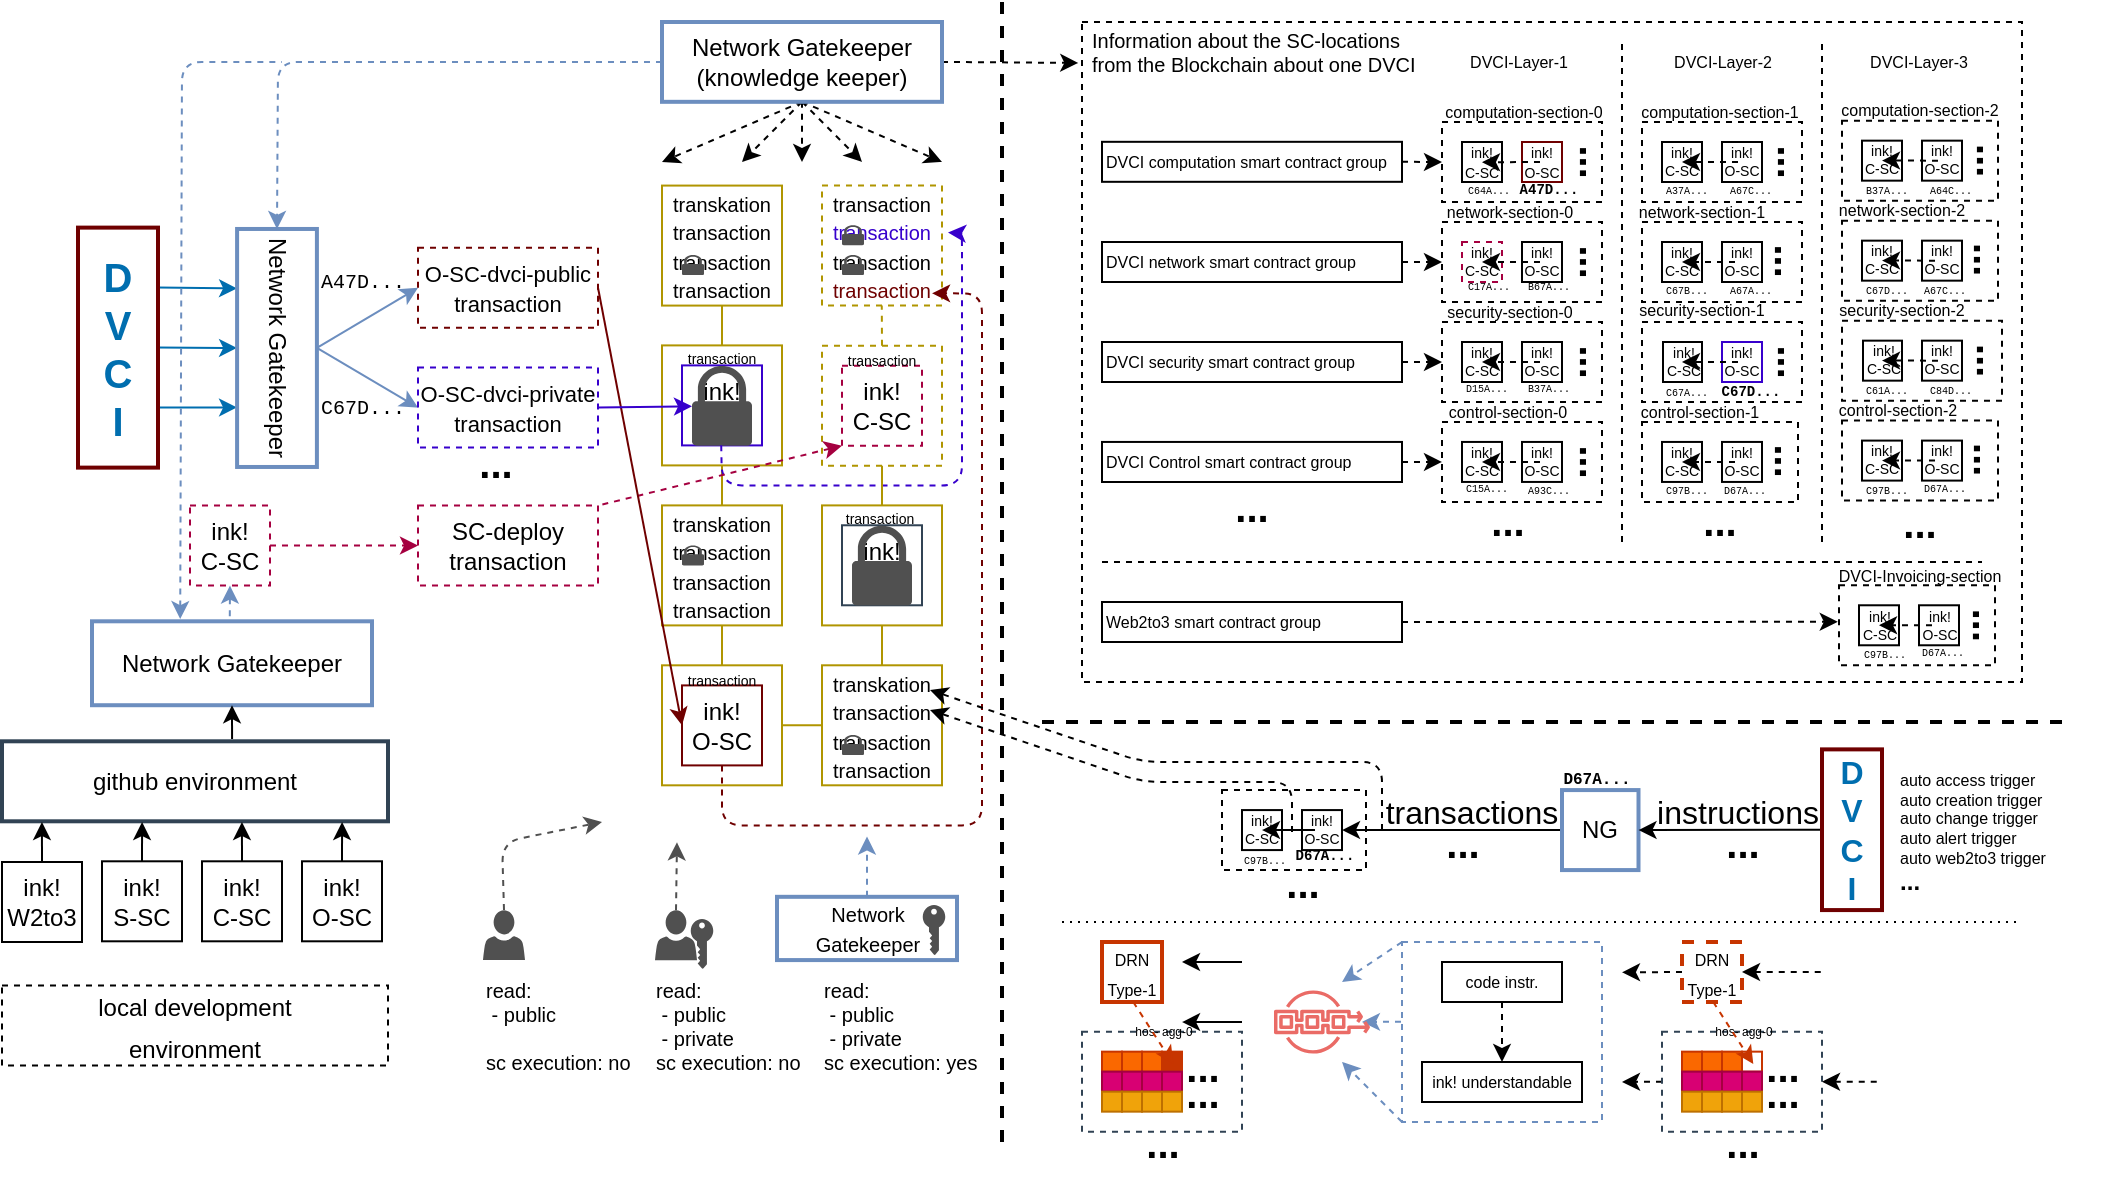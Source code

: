 <mxfile>
    <diagram id="hDaOF43_8ldCMEh-73CS" name="Page-1">
        <mxGraphModel dx="1720" dy="819" grid="1" gridSize="10" guides="0" tooltips="1" connect="1" arrows="1" fold="1" page="1" pageScale="1" pageWidth="1169" pageHeight="827" math="0" shadow="0">
            <root>
                <mxCell id="0"/>
                <mxCell id="1" parent="0"/>
                <mxCell id="750" style="edgeStyle=none;html=1;exitX=0;exitY=0;exitDx=0;exitDy=0;entryX=0.667;entryY=0.167;entryDx=0;entryDy=0;entryPerimeter=0;dashed=1;strokeColor=#6C8EBF;strokeWidth=1;fontSize=8;startArrow=none;startFill=0;endArrow=classic;endFill=1;" parent="1" source="727" target="749" edge="1">
                    <mxGeometry relative="1" as="geometry"/>
                </mxCell>
                <mxCell id="751" style="edgeStyle=none;html=1;exitX=0;exitY=1;exitDx=0;exitDy=0;entryX=0.667;entryY=0.833;entryDx=0;entryDy=0;entryPerimeter=0;dashed=1;strokeColor=#6C8EBF;strokeWidth=1;fontSize=8;startArrow=none;startFill=0;endArrow=classic;endFill=1;" parent="1" source="727" target="749" edge="1">
                    <mxGeometry relative="1" as="geometry"/>
                </mxCell>
                <mxCell id="752" style="edgeStyle=none;html=1;exitX=-0.005;exitY=0.443;exitDx=0;exitDy=0;entryX=0.833;entryY=0.5;entryDx=0;entryDy=0;entryPerimeter=0;dashed=1;strokeColor=#6C8EBF;strokeWidth=1;fontSize=8;startArrow=none;startFill=0;endArrow=classic;endFill=1;exitPerimeter=0;" parent="1" source="727" target="749" edge="1">
                    <mxGeometry relative="1" as="geometry"/>
                </mxCell>
                <mxCell id="727" value="" style="rounded=0;whiteSpace=wrap;html=1;strokeColor=#6C8EBF;fontSize=8;fillColor=none;dashed=1;" parent="1" vertex="1">
                    <mxGeometry x="770" y="520" width="100" height="90" as="geometry"/>
                </mxCell>
                <mxCell id="717" value="&lt;font style=&quot;&quot;&gt;&lt;font style=&quot;font-size: 20px;&quot;&gt;...&lt;/font&gt;&lt;br style=&quot;font-size: 14px;&quot;&gt;&lt;/font&gt;" style="text;html=1;align=center;verticalAlign=middle;resizable=0;points=[];autosize=1;strokeColor=none;fillColor=none;fontColor=default;rotation=0;fontStyle=1;fontSize=14;" parent="1" vertex="1">
                    <mxGeometry x="700.0" y="470.0" width="40" height="40" as="geometry"/>
                </mxCell>
                <mxCell id="722" style="edgeStyle=none;html=1;exitX=0;exitY=0.5;exitDx=0;exitDy=0;dashed=1;strokeColor=default;strokeWidth=1;fontSize=8;startArrow=none;startFill=0;endArrow=classic;endFill=1;" parent="1" source="699" edge="1">
                    <mxGeometry relative="1" as="geometry">
                        <mxPoint x="880" y="590" as="targetPoint"/>
                    </mxGeometry>
                </mxCell>
                <mxCell id="699" value="" style="rounded=0;whiteSpace=wrap;html=1;dashed=1;strokeColor=#314354;strokeWidth=1;fontSize=30;fontColor=default;fillColor=none;" parent="1" vertex="1">
                    <mxGeometry x="900" y="564.83" width="80" height="50" as="geometry"/>
                </mxCell>
                <mxCell id="640" style="edgeStyle=none;html=1;exitX=0;exitY=0.5;exitDx=0;exitDy=0;entryX=1;entryY=0.5;entryDx=0;entryDy=0;strokeColor=default;strokeWidth=1;fontSize=16;startArrow=none;startFill=0;endArrow=classic;endFill=1;" parent="1" source="631" target="634" edge="1">
                    <mxGeometry relative="1" as="geometry">
                        <mxPoint x="809.51" y="462.92" as="targetPoint"/>
                    </mxGeometry>
                </mxCell>
                <mxCell id="631" value="NG" style="rounded=0;whiteSpace=wrap;html=1;fillColor=none;strokeColor=#6C8EBF;strokeWidth=2;gradientColor=#7ea6e0;rotation=0;" parent="1" vertex="1">
                    <mxGeometry x="850" y="444.04" width="38.25" height="40" as="geometry"/>
                </mxCell>
                <mxCell id="178" value="" style="rounded=0;whiteSpace=wrap;html=1;dashed=1;strokeWidth=1;fontSize=8;fontColor=#A50040;fillColor=none;" parent="1" vertex="1">
                    <mxGeometry x="610" y="60" width="470" height="330" as="geometry"/>
                </mxCell>
                <mxCell id="608" value="&lt;font style=&quot;font-size: 8px;&quot;&gt;control-section-2&lt;/font&gt;" style="text;html=1;strokeColor=none;fillColor=none;align=center;verticalAlign=middle;whiteSpace=wrap;rounded=0;dashed=1;strokeWidth=1;fontSize=20;fontColor=default;" parent="1" vertex="1">
                    <mxGeometry x="967.5" y="233.89" width="100" height="30" as="geometry"/>
                </mxCell>
                <mxCell id="564" value="&lt;font style=&quot;font-size: 8px;&quot;&gt;control-section-1&lt;/font&gt;" style="text;html=1;strokeColor=none;fillColor=none;align=center;verticalAlign=middle;whiteSpace=wrap;rounded=0;dashed=1;strokeWidth=1;fontSize=20;fontColor=default;" parent="1" vertex="1">
                    <mxGeometry x="869" y="234.97" width="100" height="30" as="geometry"/>
                </mxCell>
                <mxCell id="102" value="" style="rounded=0;whiteSpace=wrap;html=1;strokeWidth=1;fontSize=7;fillColor=none;dashed=1;fontColor=default;" parent="1" vertex="1">
                    <mxGeometry x="790" y="210" width="80" height="40" as="geometry"/>
                </mxCell>
                <mxCell id="106" value="" style="rounded=0;whiteSpace=wrap;html=1;strokeWidth=1;fontSize=8;fillColor=none;dashed=1;fontColor=default;" parent="1" vertex="1">
                    <mxGeometry x="890" y="110" width="80" height="40" as="geometry"/>
                </mxCell>
                <mxCell id="94" value="" style="rounded=0;whiteSpace=wrap;html=1;strokeWidth=1;fontSize=8;fillColor=none;dashed=1;fontColor=default;" parent="1" vertex="1">
                    <mxGeometry x="790" y="110" width="80" height="40" as="geometry"/>
                </mxCell>
                <mxCell id="212" value="ink!&lt;br&gt;SC" style="rounded=0;whiteSpace=wrap;html=1;fillColor=none;fontColor=default;strokeColor=#314354;" parent="1" vertex="1">
                    <mxGeometry x="490" y="311.64" width="40" height="40" as="geometry"/>
                </mxCell>
                <mxCell id="213" value="" style="sketch=0;pointerEvents=1;shadow=0;dashed=0;html=1;strokeColor=none;fillColor=#505050;labelPosition=center;verticalLabelPosition=bottom;verticalAlign=top;outlineConnect=0;align=center;shape=mxgraph.office.security.lock_protected;strokeWidth=1;fontSize=16;fontColor=default;" parent="1" vertex="1">
                    <mxGeometry x="495" y="311.9" width="30" height="39.87" as="geometry"/>
                </mxCell>
                <mxCell id="211" value="ink!&lt;br&gt;SC" style="rounded=0;whiteSpace=wrap;html=1;fillColor=none;fontColor=default;strokeColor=#3700CC;" parent="1" vertex="1">
                    <mxGeometry x="410" y="231.7" width="40" height="40" as="geometry"/>
                </mxCell>
                <mxCell id="184" value="" style="sketch=0;pointerEvents=1;shadow=0;dashed=0;html=1;strokeColor=none;fillColor=#505050;labelPosition=center;verticalLabelPosition=bottom;verticalAlign=top;outlineConnect=0;align=center;shape=mxgraph.office.security.lock_protected;strokeWidth=1;fontSize=16;fontColor=default;" parent="1" vertex="1">
                    <mxGeometry x="415" y="231.96" width="30" height="39.87" as="geometry"/>
                </mxCell>
                <mxCell id="98" value="" style="rounded=0;whiteSpace=wrap;html=1;strokeWidth=1;fontSize=8;fillColor=none;dashed=1;fontColor=default;" parent="1" vertex="1">
                    <mxGeometry x="790" y="160" width="80" height="40" as="geometry"/>
                </mxCell>
                <mxCell id="114" value="" style="rounded=0;whiteSpace=wrap;html=1;strokeWidth=1;fontSize=8;fillColor=none;dashed=1;fontColor=default;" parent="1" vertex="1">
                    <mxGeometry x="890" y="210" width="80" height="40" as="geometry"/>
                </mxCell>
                <mxCell id="162" value="" style="rounded=0;whiteSpace=wrap;html=1;strokeWidth=1;fontSize=7;fillColor=none;dashed=1;fontColor=default;" parent="1" vertex="1">
                    <mxGeometry x="790" y="259.97" width="80" height="40" as="geometry"/>
                </mxCell>
                <mxCell id="183" value="&lt;font style=&quot;font-size: 12px;&quot;&gt;&lt;br&gt;&lt;/font&gt;" style="whiteSpace=wrap;html=1;aspect=fixed;strokeWidth=1;fillColor=none;fontColor=default;strokeColor=#B09500;" parent="1" vertex="1">
                    <mxGeometry x="400" y="221.7" width="60" height="60" as="geometry"/>
                </mxCell>
                <mxCell id="214" value="&lt;font style=&quot;font-size: 10px;&quot;&gt;transaction&lt;/font&gt;&lt;br style=&quot;font-size: 10px;&quot;&gt;&lt;font style=&quot;font-size: 10px;&quot;&gt;&lt;font color=&quot;#3700cc&quot;&gt;transaction&lt;br&gt;&lt;/font&gt;transaction&lt;/font&gt;&lt;br style=&quot;font-size: 10px;&quot;&gt;&lt;font color=&quot;#6f0000&quot; style=&quot;font-size: 10px;&quot;&gt;transaction&lt;/font&gt;" style="whiteSpace=wrap;html=1;aspect=fixed;strokeWidth=1;fillColor=none;fontColor=default;strokeColor=#B09500;dashed=1;" parent="1" vertex="1">
                    <mxGeometry x="480" y="141.79" width="60" height="60" as="geometry"/>
                </mxCell>
                <mxCell id="110" value="" style="rounded=0;whiteSpace=wrap;html=1;strokeWidth=1;fontSize=8;fillColor=none;dashed=1;fontColor=default;" parent="1" vertex="1">
                    <mxGeometry x="890" y="160" width="80" height="40" as="geometry"/>
                </mxCell>
                <mxCell id="180" style="edgeStyle=none;html=1;exitX=1;exitY=0.5;exitDx=0;exitDy=0;entryX=0;entryY=0.5;entryDx=0;entryDy=0;dashed=1;fontSize=8;fontColor=default;startArrow=none;startFill=0;endArrow=classic;endFill=1;fillColor=#d80073;strokeColor=#A50040;" parent="1" source="75" target="176" edge="1">
                    <mxGeometry relative="1" as="geometry"/>
                </mxCell>
                <mxCell id="181" style="edgeStyle=none;html=1;exitX=0.5;exitY=1;exitDx=0;exitDy=0;entryX=0.492;entryY=-0.005;entryDx=0;entryDy=0;dashed=1;fontSize=8;fontColor=default;startArrow=classic;startFill=1;endArrow=none;endFill=0;strokeColor=#6C8EBF;entryPerimeter=0;" parent="1" source="75" target="159" edge="1">
                    <mxGeometry relative="1" as="geometry"/>
                </mxCell>
                <mxCell id="75" value="ink!&lt;br&gt;C-SC" style="rounded=0;whiteSpace=wrap;html=1;fillColor=none;fontColor=default;strokeColor=#A50040;dashed=1;" parent="1" vertex="1">
                    <mxGeometry x="164" y="301.79" width="40" height="40" as="geometry"/>
                </mxCell>
                <mxCell id="165" style="edgeStyle=none;html=1;exitX=1;exitY=0.5;exitDx=0;exitDy=0;dashed=1;fontSize=8;startArrow=none;startFill=0;endArrow=classic;endFill=1;fontColor=default;entryX=0;entryY=0.5;entryDx=0;entryDy=0;" parent="1" source="80" target="94" edge="1">
                    <mxGeometry relative="1" as="geometry">
                        <mxPoint x="790" y="130" as="targetPoint"/>
                    </mxGeometry>
                </mxCell>
                <mxCell id="80" value="DVCI computation smart contract group" style="rounded=0;whiteSpace=wrap;html=1;strokeWidth=1;fontSize=8;fillColor=none;align=left;" parent="1" vertex="1">
                    <mxGeometry x="620" y="119.91" width="150" height="20" as="geometry"/>
                </mxCell>
                <mxCell id="167" style="edgeStyle=none;html=1;exitX=1;exitY=0.5;exitDx=0;exitDy=0;entryX=0;entryY=0.5;entryDx=0;entryDy=0;dashed=1;fontSize=8;startArrow=none;startFill=0;endArrow=classic;endFill=1;fontColor=default;" parent="1" source="81" target="102" edge="1">
                    <mxGeometry relative="1" as="geometry"/>
                </mxCell>
                <mxCell id="81" value="DVCI security smart contract group" style="rounded=0;whiteSpace=wrap;html=1;strokeWidth=1;fontSize=8;fillColor=none;align=left;" parent="1" vertex="1">
                    <mxGeometry x="620" y="220" width="150" height="20" as="geometry"/>
                </mxCell>
                <mxCell id="166" style="edgeStyle=none;html=1;exitX=1;exitY=0.5;exitDx=0;exitDy=0;entryX=0;entryY=0.5;entryDx=0;entryDy=0;dashed=1;fontSize=8;startArrow=none;startFill=0;endArrow=classic;endFill=1;fontColor=default;" parent="1" source="82" target="98" edge="1">
                    <mxGeometry relative="1" as="geometry"/>
                </mxCell>
                <mxCell id="82" value="DVCI network smart contract group" style="rounded=0;whiteSpace=wrap;html=1;strokeWidth=1;fontSize=8;fillColor=none;align=left;" parent="1" vertex="1">
                    <mxGeometry x="620" y="170" width="150" height="20" as="geometry"/>
                </mxCell>
                <mxCell id="169" style="edgeStyle=none;html=1;exitX=1;exitY=0.5;exitDx=0;exitDy=0;entryX=0;entryY=0.5;entryDx=0;entryDy=0;dashed=1;fontSize=8;startArrow=none;startFill=0;endArrow=classic;endFill=1;fontColor=default;" parent="1" source="84" target="162" edge="1">
                    <mxGeometry relative="1" as="geometry"/>
                </mxCell>
                <mxCell id="84" value="DVCI Control smart contract group" style="rounded=0;whiteSpace=wrap;html=1;strokeWidth=1;fontSize=8;fillColor=none;align=left;" parent="1" vertex="1">
                    <mxGeometry x="620" y="269.97" width="150" height="20.03" as="geometry"/>
                </mxCell>
                <mxCell id="91" value="&lt;font style=&quot;font-size: 7px;&quot;&gt;ink!&lt;br style=&quot;&quot;&gt;C-SC&lt;/font&gt;" style="rounded=0;whiteSpace=wrap;html=1;fillColor=none;fontSize=8;fontColor=default;" parent="1" vertex="1">
                    <mxGeometry x="800" y="120" width="20" height="20" as="geometry"/>
                </mxCell>
                <mxCell id="93" value="&lt;font style=&quot;font-size: 7px;&quot;&gt;ink!&lt;br style=&quot;&quot;&gt;O-SC&lt;/font&gt;" style="rounded=0;whiteSpace=wrap;html=1;fillColor=none;fontSize=8;fontColor=default;strokeColor=#6F0000;" parent="1" vertex="1">
                    <mxGeometry x="830" y="120" width="20" height="20" as="geometry"/>
                </mxCell>
                <mxCell id="568" style="edgeStyle=none;html=1;exitX=0.5;exitY=0;exitDx=0;exitDy=0;entryX=0.5;entryY=0.506;entryDx=0;entryDy=0;entryPerimeter=0;dashed=1;strokeColor=default;strokeWidth=1;fontSize=5;startArrow=none;startFill=0;endArrow=classic;endFill=1;" parent="1" source="95" target="91" edge="1">
                    <mxGeometry relative="1" as="geometry"/>
                </mxCell>
                <mxCell id="95" value="&lt;font size=&quot;1&quot; style=&quot;&quot;&gt;&lt;b style=&quot;font-size: 20px;&quot;&gt;...&lt;/b&gt;&lt;/font&gt;" style="text;html=1;strokeColor=none;fillColor=none;align=center;verticalAlign=middle;whiteSpace=wrap;rounded=0;dashed=1;strokeWidth=1;fontSize=8;rotation=-90;fontColor=default;" parent="1" vertex="1">
                    <mxGeometry x="839" y="115.0" width="30" height="30" as="geometry"/>
                </mxCell>
                <mxCell id="96" value="ink!&lt;br style=&quot;font-size: 7px;&quot;&gt;C-SC" style="rounded=0;whiteSpace=wrap;html=1;fillColor=none;fontSize=7;fontColor=default;strokeColor=#A50040;dashed=1;" parent="1" vertex="1">
                    <mxGeometry x="800" y="170" width="20" height="20" as="geometry"/>
                </mxCell>
                <mxCell id="97" value="ink!&lt;br style=&quot;font-size: 7px;&quot;&gt;O-SC" style="rounded=0;whiteSpace=wrap;html=1;fillColor=none;fontSize=7;fontColor=default;" parent="1" vertex="1">
                    <mxGeometry x="830" y="170" width="20" height="20" as="geometry"/>
                </mxCell>
                <mxCell id="100" value="ink!&lt;br style=&quot;font-size: 7px;&quot;&gt;C-SC" style="rounded=0;whiteSpace=wrap;html=1;fillColor=none;fontSize=7;fontColor=default;" parent="1" vertex="1">
                    <mxGeometry x="800" y="220" width="20" height="20" as="geometry"/>
                </mxCell>
                <mxCell id="101" value="ink!&lt;br style=&quot;font-size: 7px;&quot;&gt;O-SC" style="rounded=0;whiteSpace=wrap;html=1;fillColor=none;fontSize=7;fontColor=default;" parent="1" vertex="1">
                    <mxGeometry x="830" y="220" width="20" height="20" as="geometry"/>
                </mxCell>
                <mxCell id="104" value="ink!&lt;br style=&quot;font-size: 7px;&quot;&gt;C-SC" style="rounded=0;whiteSpace=wrap;html=1;fillColor=none;fontSize=7;fontColor=default;" parent="1" vertex="1">
                    <mxGeometry x="900" y="120" width="20" height="20" as="geometry"/>
                </mxCell>
                <mxCell id="105" value="ink!&lt;br style=&quot;font-size: 7px;&quot;&gt;O-SC" style="rounded=0;whiteSpace=wrap;html=1;fillColor=none;fontSize=7;fontColor=default;" parent="1" vertex="1">
                    <mxGeometry x="930" y="120" width="20" height="20" as="geometry"/>
                </mxCell>
                <mxCell id="572" style="edgeStyle=none;html=1;exitX=0.5;exitY=0;exitDx=0;exitDy=0;entryX=0.5;entryY=0.497;entryDx=0;entryDy=0;entryPerimeter=0;dashed=1;strokeColor=default;strokeWidth=1;fontSize=5;startArrow=none;startFill=0;endArrow=classic;endFill=1;" parent="1" source="107" target="104" edge="1">
                    <mxGeometry relative="1" as="geometry"/>
                </mxCell>
                <mxCell id="107" value="&lt;font size=&quot;1&quot; style=&quot;&quot;&gt;&lt;b style=&quot;font-size: 20px;&quot;&gt;...&lt;/b&gt;&lt;/font&gt;" style="text;html=1;strokeColor=none;fillColor=none;align=center;verticalAlign=middle;whiteSpace=wrap;rounded=0;dashed=1;strokeWidth=1;fontSize=8;rotation=-90;fontColor=default;" parent="1" vertex="1">
                    <mxGeometry x="938" y="115.0" width="30" height="30" as="geometry"/>
                </mxCell>
                <mxCell id="108" value="ink!&lt;br style=&quot;font-size: 7px;&quot;&gt;C-SC" style="rounded=0;whiteSpace=wrap;html=1;fillColor=none;fontSize=7;fontColor=default;" parent="1" vertex="1">
                    <mxGeometry x="900" y="170" width="20" height="20" as="geometry"/>
                </mxCell>
                <mxCell id="109" value="ink!&lt;br style=&quot;font-size: 7px;&quot;&gt;O-SC" style="rounded=0;whiteSpace=wrap;html=1;fillColor=none;fontSize=7;fontColor=default;strokeColor=default;" parent="1" vertex="1">
                    <mxGeometry x="930" y="170" width="20" height="20" as="geometry"/>
                </mxCell>
                <mxCell id="573" style="edgeStyle=none;html=1;exitX=0.5;exitY=0;exitDx=0;exitDy=0;entryX=0.5;entryY=0.497;entryDx=0;entryDy=0;entryPerimeter=0;dashed=1;strokeColor=default;strokeWidth=1;fontSize=5;startArrow=none;startFill=0;endArrow=classic;endFill=1;" parent="1" source="111" target="108" edge="1">
                    <mxGeometry relative="1" as="geometry"/>
                </mxCell>
                <mxCell id="111" value="&lt;font size=&quot;1&quot; style=&quot;&quot;&gt;&lt;b style=&quot;font-size: 20px;&quot;&gt;...&lt;/b&gt;&lt;/font&gt;" style="text;html=1;strokeColor=none;fillColor=none;align=center;verticalAlign=middle;whiteSpace=wrap;rounded=0;dashed=1;strokeWidth=1;fontSize=8;rotation=-90;fontColor=default;" parent="1" vertex="1">
                    <mxGeometry x="936.5" y="165" width="30" height="30" as="geometry"/>
                </mxCell>
                <mxCell id="112" value="ink!&lt;br style=&quot;font-size: 7px;&quot;&gt;C-SC" style="rounded=0;whiteSpace=wrap;html=1;fillColor=none;fontSize=7;fontColor=default;strokeColor=default;" parent="1" vertex="1">
                    <mxGeometry x="900.5" y="220" width="19.5" height="20" as="geometry"/>
                </mxCell>
                <mxCell id="113" value="ink!&lt;br style=&quot;font-size: 7px;&quot;&gt;O-SC" style="rounded=0;whiteSpace=wrap;html=1;fillColor=none;fontSize=7;fontColor=default;strokeColor=#3700CC;" parent="1" vertex="1">
                    <mxGeometry x="930" y="220" width="20" height="20" as="geometry"/>
                </mxCell>
                <mxCell id="574" style="edgeStyle=none;html=1;exitX=0.5;exitY=0;exitDx=0;exitDy=0;entryX=0.487;entryY=0.497;entryDx=0;entryDy=0;entryPerimeter=0;dashed=1;strokeColor=default;strokeWidth=1;fontSize=5;startArrow=none;startFill=0;endArrow=classic;endFill=1;" parent="1" source="115" target="112" edge="1">
                    <mxGeometry relative="1" as="geometry"/>
                </mxCell>
                <mxCell id="115" value="&lt;font size=&quot;1&quot; style=&quot;&quot;&gt;&lt;b style=&quot;font-size: 20px;&quot;&gt;...&lt;/b&gt;&lt;/font&gt;" style="text;html=1;strokeColor=none;fillColor=none;align=center;verticalAlign=middle;whiteSpace=wrap;rounded=0;dashed=1;strokeWidth=1;fontSize=8;rotation=-90;fontColor=default;" parent="1" vertex="1">
                    <mxGeometry x="938" y="215" width="30" height="30" as="geometry"/>
                </mxCell>
                <mxCell id="116" value="&lt;font size=&quot;1&quot; style=&quot;&quot;&gt;&lt;b style=&quot;font-size: 20px;&quot;&gt;...&lt;/b&gt;&lt;/font&gt;" style="text;html=1;strokeColor=none;fillColor=none;align=center;verticalAlign=middle;whiteSpace=wrap;rounded=0;dashed=1;strokeWidth=1;fontSize=8;rotation=0;fontColor=default;" parent="1" vertex="1">
                    <mxGeometry x="808" y="294.3" width="30" height="30" as="geometry"/>
                </mxCell>
                <mxCell id="119" value="&lt;font style=&quot;font-size: 8px;&quot;&gt;security-section-1&lt;/font&gt;" style="text;html=1;strokeColor=none;fillColor=none;align=center;verticalAlign=middle;whiteSpace=wrap;rounded=0;dashed=1;strokeWidth=1;fontSize=20;fontColor=default;" parent="1" vertex="1">
                    <mxGeometry x="885" y="192.9" width="70" height="12.81" as="geometry"/>
                </mxCell>
                <mxCell id="120" value="&lt;font style=&quot;font-size: 8px;&quot;&gt;security-section-0&lt;/font&gt;" style="text;html=1;strokeColor=none;fillColor=none;align=center;verticalAlign=middle;whiteSpace=wrap;rounded=0;dashed=1;strokeWidth=1;fontSize=20;fontColor=default;" parent="1" vertex="1">
                    <mxGeometry x="784" y="185" width="80" height="30" as="geometry"/>
                </mxCell>
                <mxCell id="121" value="&lt;font style=&quot;font-size: 8px;&quot;&gt;computation-section-0&lt;/font&gt;" style="text;html=1;strokeColor=none;fillColor=none;align=center;verticalAlign=middle;whiteSpace=wrap;rounded=0;dashed=1;strokeWidth=1;fontSize=20;fontColor=default;" parent="1" vertex="1">
                    <mxGeometry x="780.5" y="85.0" width="100" height="30" as="geometry"/>
                </mxCell>
                <mxCell id="122" value="&lt;font style=&quot;font-size: 8px;&quot;&gt;computation-section-1&lt;/font&gt;" style="text;html=1;strokeColor=none;fillColor=none;align=center;verticalAlign=middle;whiteSpace=wrap;rounded=0;dashed=1;strokeWidth=1;fontSize=20;fontColor=default;" parent="1" vertex="1">
                    <mxGeometry x="879" y="84.95" width="100" height="30" as="geometry"/>
                </mxCell>
                <mxCell id="123" value="&lt;font style=&quot;font-size: 8px;&quot;&gt;network-section-0&lt;/font&gt;" style="text;html=1;strokeColor=none;fillColor=none;align=center;verticalAlign=middle;whiteSpace=wrap;rounded=0;dashed=1;strokeWidth=1;fontSize=20;" parent="1" vertex="1">
                    <mxGeometry x="774" y="141.29" width="100" height="17.35" as="geometry"/>
                </mxCell>
                <mxCell id="124" value="&lt;font style=&quot;font-size: 8px;&quot;&gt;network-section-1&lt;/font&gt;" style="text;html=1;strokeColor=none;fillColor=none;align=center;verticalAlign=middle;whiteSpace=wrap;rounded=0;dashed=1;strokeWidth=1;fontSize=20;fontColor=default;" parent="1" vertex="1">
                    <mxGeometry x="870" y="134.96" width="100" height="30" as="geometry"/>
                </mxCell>
                <mxCell id="156" value="" style="sketch=0;pointerEvents=1;shadow=0;dashed=0;html=1;strokeColor=none;fillColor=#505050;labelPosition=center;verticalLabelPosition=bottom;verticalAlign=top;outlineConnect=0;align=center;shape=mxgraph.office.security.lock_protected;strokeWidth=1;fontSize=16;fontColor=default;" parent="1" vertex="1">
                    <mxGeometry x="490" y="161.61" width="11" height="10" as="geometry"/>
                </mxCell>
                <mxCell id="157" value="" style="sketch=0;pointerEvents=1;shadow=0;dashed=0;html=1;strokeColor=none;fillColor=#505050;labelPosition=center;verticalLabelPosition=bottom;verticalAlign=top;outlineConnect=0;align=center;shape=mxgraph.office.security.lock_protected;strokeWidth=1;fontSize=16;fontColor=default;" parent="1" vertex="1">
                    <mxGeometry x="490" y="176.52" width="11" height="10" as="geometry"/>
                </mxCell>
                <mxCell id="218" style="edgeStyle=none;html=1;exitX=1;exitY=0.25;exitDx=0;exitDy=0;entryX=0.25;entryY=1;entryDx=0;entryDy=0;strokeColor=#006EAF;fontSize=8;fontColor=#6F0000;startArrow=none;startFill=0;endArrow=classic;endFill=1;fillColor=#a20025;" parent="1" source="158" target="206" edge="1">
                    <mxGeometry relative="1" as="geometry"/>
                </mxCell>
                <mxCell id="219" style="edgeStyle=none;html=1;exitX=1;exitY=0.5;exitDx=0;exitDy=0;entryX=0.5;entryY=1;entryDx=0;entryDy=0;strokeColor=#006EAF;fontSize=8;fontColor=#6F0000;startArrow=none;startFill=0;endArrow=classic;endFill=1;fillColor=#a20025;" parent="1" source="158" target="206" edge="1">
                    <mxGeometry relative="1" as="geometry"/>
                </mxCell>
                <mxCell id="220" style="edgeStyle=none;html=1;exitX=1;exitY=0.75;exitDx=0;exitDy=0;entryX=0.75;entryY=1;entryDx=0;entryDy=0;strokeColor=#006EAF;fontSize=8;fontColor=#6F0000;startArrow=none;startFill=0;endArrow=classic;endFill=1;fillColor=#a20025;" parent="1" source="158" target="206" edge="1">
                    <mxGeometry relative="1" as="geometry"/>
                </mxCell>
                <mxCell id="158" value="&lt;font color=&quot;#006eaf&quot; style=&quot;font-size: 20px;&quot;&gt;&lt;b style=&quot;&quot;&gt;D&lt;br&gt;V&lt;br&gt;C&lt;br&gt;I&lt;/b&gt;&lt;/font&gt;" style="rounded=0;whiteSpace=wrap;html=1;strokeColor=#6F0000;strokeWidth=2;fontSize=10;fontColor=#ffffff;fillColor=none;" parent="1" vertex="1">
                    <mxGeometry x="108" y="162.81" width="40" height="120" as="geometry"/>
                </mxCell>
                <mxCell id="551" style="edgeStyle=none;html=1;exitX=0.315;exitY=-0.026;exitDx=0;exitDy=0;dashed=1;strokeColor=#6C8EBF;fontSize=11;startArrow=classic;startFill=1;endArrow=none;endFill=0;exitPerimeter=0;" parent="1" source="159" edge="1">
                    <mxGeometry relative="1" as="geometry">
                        <mxPoint x="210" y="80" as="targetPoint"/>
                        <Array as="points">
                            <mxPoint x="160" y="80"/>
                        </Array>
                    </mxGeometry>
                </mxCell>
                <mxCell id="159" value="Network Gatekeeper" style="rounded=0;whiteSpace=wrap;html=1;fillColor=none;strokeColor=#6c8ebf;strokeWidth=2;gradientColor=#7ea6e0;" parent="1" vertex="1">
                    <mxGeometry x="115" y="359.65" width="140" height="41.96" as="geometry"/>
                </mxCell>
                <mxCell id="160" value="ink!&lt;br style=&quot;font-size: 7px;&quot;&gt;C-SC" style="rounded=0;whiteSpace=wrap;html=1;fillColor=none;fontSize=7;fontColor=default;strokeColor=default;" parent="1" vertex="1">
                    <mxGeometry x="800" y="269.97" width="20" height="20" as="geometry"/>
                </mxCell>
                <mxCell id="161" value="ink!&lt;br style=&quot;font-size: 7px;&quot;&gt;O-SC" style="rounded=0;whiteSpace=wrap;html=1;fillColor=none;fontSize=7;fontColor=default;strokeColor=default;" parent="1" vertex="1">
                    <mxGeometry x="830" y="269.97" width="20" height="20" as="geometry"/>
                </mxCell>
                <mxCell id="176" value="SC-deploy transaction" style="rounded=0;whiteSpace=wrap;html=1;fillColor=none;fontColor=default;strokeColor=#A50040;dashed=1;" parent="1" vertex="1">
                    <mxGeometry x="278" y="301.79" width="90" height="40" as="geometry"/>
                </mxCell>
                <mxCell id="179" value="&lt;font style=&quot;font-size: 10px;&quot;&gt;Information about the SC-locations from the Blockchain about one DVCI&lt;/font&gt;" style="text;html=1;strokeColor=none;fillColor=none;align=left;verticalAlign=middle;whiteSpace=wrap;rounded=0;dashed=1;strokeWidth=1;fontSize=8;fontColor=default;" parent="1" vertex="1">
                    <mxGeometry x="612.5" y="60.0" width="165" height="30" as="geometry"/>
                </mxCell>
                <mxCell id="199" style="edgeStyle=none;html=1;exitX=0.5;exitY=1;exitDx=0;exitDy=0;entryX=0.5;entryY=0;entryDx=0;entryDy=0;strokeColor=#B09500;fontSize=8;fontColor=default;startArrow=none;startFill=0;endArrow=none;endFill=0;" parent="1" source="182" target="183" edge="1">
                    <mxGeometry relative="1" as="geometry"/>
                </mxCell>
                <mxCell id="182" value="&lt;font style=&quot;font-size: 10px;&quot;&gt;&lt;font style=&quot;font-size: 10px;&quot;&gt;transkation&lt;br&gt;&lt;/font&gt;transaction&lt;br&gt;transaction&lt;br&gt;transaction&lt;br&gt;&lt;/font&gt;" style="whiteSpace=wrap;html=1;aspect=fixed;strokeWidth=1;fillColor=none;fontColor=default;strokeColor=#B09500;" parent="1" vertex="1">
                    <mxGeometry x="400" y="141.79" width="60" height="60" as="geometry"/>
                </mxCell>
                <mxCell id="200" style="edgeStyle=none;html=1;exitX=0.5;exitY=1;exitDx=0;exitDy=0;entryX=0.5;entryY=0;entryDx=0;entryDy=0;strokeColor=#B09500;fontSize=8;fontColor=default;startArrow=none;startFill=0;endArrow=none;endFill=0;" parent="1" source="183" target="185" edge="1">
                    <mxGeometry relative="1" as="geometry"/>
                </mxCell>
                <mxCell id="222" style="edgeStyle=none;html=1;entryX=1.05;entryY=0.391;entryDx=0;entryDy=0;entryPerimeter=0;dashed=1;strokeColor=#3700CC;fontSize=8;fontColor=#6F0000;startArrow=none;startFill=0;endArrow=classic;endFill=1;fillColor=#6a00ff;exitX=0.487;exitY=0.996;exitDx=0;exitDy=0;exitPerimeter=0;" parent="1" source="184" target="214" edge="1">
                    <mxGeometry relative="1" as="geometry">
                        <Array as="points">
                            <mxPoint x="430" y="291.7"/>
                            <mxPoint x="550" y="291.7"/>
                            <mxPoint x="550" y="165.7"/>
                        </Array>
                    </mxGeometry>
                </mxCell>
                <mxCell id="201" style="edgeStyle=none;html=1;exitX=0.5;exitY=1;exitDx=0;exitDy=0;entryX=0.5;entryY=0;entryDx=0;entryDy=0;strokeColor=#B09500;fontSize=8;fontColor=default;startArrow=none;startFill=0;endArrow=none;endFill=0;" parent="1" source="185" target="186" edge="1">
                    <mxGeometry relative="1" as="geometry"/>
                </mxCell>
                <mxCell id="185" value="&lt;font style=&quot;font-size: 12px;&quot;&gt;&lt;font style=&quot;font-size: 10px;&quot;&gt;transkation&lt;br&gt;&lt;/font&gt;&lt;span style=&quot;font-size: 10px;&quot;&gt;transaction&lt;/span&gt;&lt;br style=&quot;font-size: 10px;&quot;&gt;&lt;span style=&quot;font-size: 10px;&quot;&gt;transaction&lt;/span&gt;&lt;br style=&quot;font-size: 10px;&quot;&gt;&lt;span style=&quot;font-size: 10px;&quot;&gt;transaction&lt;/span&gt;&lt;br&gt;&lt;/font&gt;" style="whiteSpace=wrap;html=1;aspect=fixed;strokeWidth=1;fillColor=none;fontColor=default;strokeColor=#B09500;" parent="1" vertex="1">
                    <mxGeometry x="400" y="301.7" width="60" height="60" as="geometry"/>
                </mxCell>
                <mxCell id="202" style="edgeStyle=none;html=1;exitX=1;exitY=0.5;exitDx=0;exitDy=0;entryX=0;entryY=0.5;entryDx=0;entryDy=0;strokeColor=#B09500;fontSize=8;fontColor=default;startArrow=none;startFill=0;endArrow=none;endFill=0;" parent="1" source="186" target="190" edge="1">
                    <mxGeometry relative="1" as="geometry"/>
                </mxCell>
                <mxCell id="186" value="&lt;font style=&quot;font-size: 12px;&quot;&gt;&lt;br&gt;&lt;/font&gt;" style="whiteSpace=wrap;html=1;aspect=fixed;strokeWidth=1;fillColor=none;fontColor=default;strokeColor=#B09500;" parent="1" vertex="1">
                    <mxGeometry x="400" y="381.66" width="60" height="60" as="geometry"/>
                </mxCell>
                <mxCell id="204" style="edgeStyle=none;html=1;exitX=0.5;exitY=0;exitDx=0;exitDy=0;entryX=0.5;entryY=1;entryDx=0;entryDy=0;strokeColor=#B09500;fontSize=8;fontColor=default;startArrow=none;startFill=0;endArrow=none;endFill=0;" parent="1" source="188" target="191" edge="1">
                    <mxGeometry relative="1" as="geometry"/>
                </mxCell>
                <mxCell id="188" value="&lt;font style=&quot;font-size: 12px;&quot;&gt;&lt;br&gt;&lt;/font&gt;" style="whiteSpace=wrap;html=1;aspect=fixed;strokeWidth=1;fillColor=none;fontColor=default;strokeColor=#B09500;" parent="1" vertex="1">
                    <mxGeometry x="480" y="301.7" width="60" height="60" as="geometry"/>
                </mxCell>
                <mxCell id="203" style="edgeStyle=none;html=1;exitX=0.5;exitY=0;exitDx=0;exitDy=0;entryX=0.5;entryY=1;entryDx=0;entryDy=0;strokeColor=#B09500;fontSize=8;fontColor=default;startArrow=none;startFill=0;endArrow=none;endFill=0;" parent="1" source="190" target="188" edge="1">
                    <mxGeometry relative="1" as="geometry"/>
                </mxCell>
                <mxCell id="190" value="&lt;font style=&quot;font-size: 12px;&quot;&gt;&lt;font style=&quot;font-size: 10px;&quot;&gt;transkation&lt;br&gt;&lt;/font&gt;&lt;span style=&quot;font-size: 10px;&quot;&gt;transaction&lt;/span&gt;&lt;br style=&quot;font-size: 10px;&quot;&gt;&lt;span style=&quot;font-size: 10px;&quot;&gt;transaction&lt;/span&gt;&lt;br style=&quot;font-size: 10px;&quot;&gt;&lt;span style=&quot;font-size: 10px;&quot;&gt;transaction&lt;/span&gt;&lt;br&gt;&lt;/font&gt;" style="whiteSpace=wrap;html=1;aspect=fixed;strokeWidth=1;fillColor=none;fontColor=default;strokeColor=#B09500;" parent="1" vertex="1">
                    <mxGeometry x="480" y="381.65" width="60" height="60" as="geometry"/>
                </mxCell>
                <mxCell id="205" style="edgeStyle=none;html=1;exitX=0.5;exitY=0;exitDx=0;exitDy=0;strokeColor=#B09500;fontSize=8;fontColor=default;startArrow=none;startFill=0;endArrow=none;endFill=0;dashed=1;" parent="1" source="191" edge="1">
                    <mxGeometry relative="1" as="geometry">
                        <mxPoint x="509.889" y="201.7" as="targetPoint"/>
                    </mxGeometry>
                </mxCell>
                <mxCell id="191" value="" style="whiteSpace=wrap;html=1;aspect=fixed;strokeWidth=1;fillColor=none;fontColor=#000000;strokeColor=#B09500;dashed=1;" parent="1" vertex="1">
                    <mxGeometry x="480" y="221.83" width="60" height="60" as="geometry"/>
                </mxCell>
                <mxCell id="198" style="edgeStyle=none;html=1;exitX=0;exitY=1;exitDx=0;exitDy=0;entryX=1;entryY=0;entryDx=0;entryDy=0;dashed=1;strokeColor=#A50040;fontSize=8;fontColor=default;startArrow=classic;startFill=1;endArrow=none;endFill=0;fillColor=#d80073;" parent="1" source="195" target="176" edge="1">
                    <mxGeometry relative="1" as="geometry"/>
                </mxCell>
                <mxCell id="195" value="ink!&lt;br&gt;C-SC" style="rounded=0;whiteSpace=wrap;html=1;fillColor=none;fontColor=default;strokeColor=#A50040;dashed=1;" parent="1" vertex="1">
                    <mxGeometry x="490" y="231.83" width="40" height="40" as="geometry"/>
                </mxCell>
                <mxCell id="208" style="edgeStyle=none;html=1;exitX=0.5;exitY=0;exitDx=0;exitDy=0;entryX=0;entryY=0.5;entryDx=0;entryDy=0;strokeColor=#6C8EBF;fontSize=8;fontColor=default;startArrow=none;startFill=0;endArrow=classic;endFill=1;" parent="1" source="206" target="207" edge="1">
                    <mxGeometry relative="1" as="geometry"/>
                </mxCell>
                <mxCell id="217" style="edgeStyle=none;html=1;exitX=0.5;exitY=0;exitDx=0;exitDy=0;entryX=0;entryY=0.5;entryDx=0;entryDy=0;strokeColor=#6C8EBF;fontSize=8;fontColor=#6F0000;startArrow=none;startFill=0;endArrow=classic;endFill=1;" parent="1" source="206" target="216" edge="1">
                    <mxGeometry relative="1" as="geometry"/>
                </mxCell>
                <mxCell id="206" value="Network Gatekeeper" style="rounded=0;whiteSpace=wrap;html=1;fillColor=none;strokeColor=#6c8ebf;strokeWidth=2;gradientColor=#7ea6e0;rotation=90;" parent="1" vertex="1">
                    <mxGeometry x="148" y="203.03" width="119" height="39.91" as="geometry"/>
                </mxCell>
                <mxCell id="209" style="edgeStyle=none;html=1;exitX=1;exitY=0.5;exitDx=0;exitDy=0;entryX=0;entryY=0.5;entryDx=0;entryDy=0;strokeColor=#6F0000;fontSize=8;fontColor=default;startArrow=none;startFill=0;endArrow=classic;endFill=1;fillColor=#a20025;" parent="1" source="207" target="210" edge="1">
                    <mxGeometry relative="1" as="geometry"/>
                </mxCell>
                <mxCell id="207" value="&lt;font style=&quot;font-size: 11px;&quot;&gt;O-SC-dvci-public transaction&lt;/font&gt;" style="rounded=0;whiteSpace=wrap;html=1;fillColor=none;fontColor=default;strokeColor=#6F0000;dashed=1;" parent="1" vertex="1">
                    <mxGeometry x="278" y="172.9" width="90" height="40" as="geometry"/>
                </mxCell>
                <mxCell id="215" style="edgeStyle=none;html=1;exitX=0.5;exitY=1;exitDx=0;exitDy=0;strokeColor=#6F0000;fontSize=8;fontColor=#6F0000;startArrow=none;startFill=0;endArrow=classic;endFill=1;entryX=0.917;entryY=0.898;entryDx=0;entryDy=0;entryPerimeter=0;fillColor=#a20025;dashed=1;" parent="1" source="210" target="214" edge="1">
                    <mxGeometry relative="1" as="geometry">
                        <mxPoint x="550" y="191.7" as="targetPoint"/>
                        <Array as="points">
                            <mxPoint x="430" y="461.7"/>
                            <mxPoint x="560" y="461.7"/>
                            <mxPoint x="560" y="195.7"/>
                        </Array>
                    </mxGeometry>
                </mxCell>
                <mxCell id="210" value="ink!&lt;br&gt;O-SC" style="rounded=0;whiteSpace=wrap;html=1;fillColor=none;fontColor=default;strokeColor=#6F0000;" parent="1" vertex="1">
                    <mxGeometry x="410" y="391.7" width="40" height="40" as="geometry"/>
                </mxCell>
                <mxCell id="221" style="edgeStyle=none;html=1;exitX=1;exitY=0.5;exitDx=0;exitDy=0;strokeColor=#3700CC;fontSize=8;fontColor=#6F0000;startArrow=none;startFill=0;endArrow=classic;endFill=1;fillColor=#6a00ff;" parent="1" source="216" target="184" edge="1">
                    <mxGeometry relative="1" as="geometry"/>
                </mxCell>
                <mxCell id="216" value="&lt;font style=&quot;font-size: 11px;&quot;&gt;O-SC-dvci-private transaction&lt;/font&gt;" style="rounded=0;whiteSpace=wrap;html=1;fillColor=none;fontColor=default;strokeColor=#3700CC;dashed=1;" parent="1" vertex="1">
                    <mxGeometry x="278" y="232.81" width="90" height="40" as="geometry"/>
                </mxCell>
                <mxCell id="223" value="" style="sketch=0;pointerEvents=1;shadow=0;dashed=0;html=1;strokeColor=none;fillColor=#505050;labelPosition=center;verticalLabelPosition=bottom;verticalAlign=top;outlineConnect=0;align=center;shape=mxgraph.office.security.lock_protected;strokeWidth=1;fontSize=16;fontColor=default;" parent="1" vertex="1">
                    <mxGeometry x="410" y="176.52" width="11" height="10" as="geometry"/>
                </mxCell>
                <mxCell id="224" value="" style="sketch=0;pointerEvents=1;shadow=0;dashed=0;html=1;strokeColor=none;fillColor=#505050;labelPosition=center;verticalLabelPosition=bottom;verticalAlign=top;outlineConnect=0;align=center;shape=mxgraph.office.security.lock_protected;strokeWidth=1;fontSize=16;fontColor=default;" parent="1" vertex="1">
                    <mxGeometry x="410" y="321.7" width="11" height="10" as="geometry"/>
                </mxCell>
                <mxCell id="225" value="" style="sketch=0;pointerEvents=1;shadow=0;dashed=0;html=1;strokeColor=none;fillColor=#505050;labelPosition=center;verticalLabelPosition=bottom;verticalAlign=top;outlineConnect=0;align=center;shape=mxgraph.office.security.lock_protected;strokeWidth=1;fontSize=16;fontColor=default;" parent="1" vertex="1">
                    <mxGeometry x="490" y="416.52" width="11" height="10" as="geometry"/>
                </mxCell>
                <mxCell id="545" style="edgeStyle=none;html=1;exitX=0.5;exitY=1;exitDx=0;exitDy=0;fontSize=11;startArrow=none;startFill=0;endArrow=classic;endFill=1;dashed=1;" parent="1" source="228" edge="1">
                    <mxGeometry relative="1" as="geometry">
                        <mxPoint x="400" y="130" as="targetPoint"/>
                    </mxGeometry>
                </mxCell>
                <mxCell id="546" style="edgeStyle=none;html=1;exitX=0.5;exitY=1;exitDx=0;exitDy=0;fontSize=11;startArrow=none;startFill=0;endArrow=classic;endFill=1;dashed=1;" parent="1" source="228" edge="1">
                    <mxGeometry relative="1" as="geometry">
                        <mxPoint x="540" y="130" as="targetPoint"/>
                    </mxGeometry>
                </mxCell>
                <mxCell id="547" style="edgeStyle=none;html=1;exitX=0.5;exitY=1;exitDx=0;exitDy=0;fontSize=11;startArrow=none;startFill=0;endArrow=classic;endFill=1;dashed=1;" parent="1" source="228" edge="1">
                    <mxGeometry relative="1" as="geometry">
                        <mxPoint x="470" y="130" as="targetPoint"/>
                    </mxGeometry>
                </mxCell>
                <mxCell id="548" style="edgeStyle=none;html=1;exitX=0.5;exitY=1;exitDx=0;exitDy=0;fontSize=11;startArrow=none;startFill=0;endArrow=classic;endFill=1;dashed=1;" parent="1" source="228" edge="1">
                    <mxGeometry relative="1" as="geometry">
                        <mxPoint x="440" y="130" as="targetPoint"/>
                    </mxGeometry>
                </mxCell>
                <mxCell id="549" style="edgeStyle=none;html=1;exitX=0.5;exitY=1;exitDx=0;exitDy=0;fontSize=11;startArrow=none;startFill=0;endArrow=classic;endFill=1;dashed=1;" parent="1" source="228" edge="1">
                    <mxGeometry relative="1" as="geometry">
                        <mxPoint x="500" y="130" as="targetPoint"/>
                    </mxGeometry>
                </mxCell>
                <mxCell id="550" style="edgeStyle=none;html=1;entryX=0;entryY=0.5;entryDx=0;entryDy=0;fontSize=11;startArrow=none;startFill=0;endArrow=classic;endFill=1;strokeColor=#6C8EBF;dashed=1;" parent="1" source="228" target="206" edge="1">
                    <mxGeometry relative="1" as="geometry">
                        <Array as="points">
                            <mxPoint x="208" y="80"/>
                        </Array>
                    </mxGeometry>
                </mxCell>
                <mxCell id="613" style="edgeStyle=none;html=1;exitX=1;exitY=0.5;exitDx=0;exitDy=0;entryX=-0.004;entryY=0.062;entryDx=0;entryDy=0;entryPerimeter=0;dashed=1;strokeColor=default;strokeWidth=1;fontSize=5;startArrow=none;startFill=0;endArrow=classic;endFill=1;" parent="1" source="228" target="178" edge="1">
                    <mxGeometry relative="1" as="geometry"/>
                </mxCell>
                <mxCell id="228" value="Network Gatekeeper&lt;br&gt;(knowledge keeper)" style="rounded=0;whiteSpace=wrap;html=1;fillColor=none;strokeColor=#6C8EBF;strokeWidth=2;gradientColor=#7ea6e0;rotation=0;" parent="1" vertex="1">
                    <mxGeometry x="400" y="60" width="140" height="39.91" as="geometry"/>
                </mxCell>
                <mxCell id="236" value="&lt;div style=&quot;text-align: left;&quot;&gt;&lt;span style=&quot;background-color: initial;&quot;&gt;auto access trigger&lt;br&gt;auto creation trigger&lt;br&gt;auto change trigger&lt;/span&gt;&lt;/div&gt;&lt;div style=&quot;text-align: left;&quot;&gt;&lt;span style=&quot;background-color: initial;&quot;&gt;auto alert trigger&lt;br&gt;auto web2to3 trigger&lt;br&gt;&lt;/span&gt;&lt;b style=&quot;background-color: initial; font-size: 12px;&quot;&gt;...&lt;/b&gt;&lt;span style=&quot;background-color: initial;&quot;&gt;&lt;br&gt;&lt;/span&gt;&lt;/div&gt;&lt;div style=&quot;text-align: left;&quot;&gt;&lt;span style=&quot;background-color: initial;&quot;&gt;&lt;br&gt;&lt;br&gt;&lt;br&gt;&lt;/span&gt;&lt;/div&gt;&lt;div style=&quot;text-align: left;&quot;&gt;&lt;span style=&quot;background-color: initial;&quot;&gt;&lt;br&gt;&lt;/span&gt;&lt;/div&gt;" style="text;html=1;strokeColor=none;fillColor=none;align=center;verticalAlign=middle;whiteSpace=wrap;rounded=0;dashed=1;strokeWidth=1;fontSize=8;fontColor=default;" parent="1" vertex="1">
                    <mxGeometry x="990" y="440" width="131" height="90" as="geometry"/>
                </mxCell>
                <mxCell id="239" value="&lt;font style=&quot;font-size: 8px;&quot;&gt;control-section-0&lt;/font&gt;" style="text;html=1;strokeColor=none;fillColor=none;align=center;verticalAlign=middle;whiteSpace=wrap;rounded=0;dashed=1;strokeWidth=1;fontSize=20;fontColor=default;" parent="1" vertex="1">
                    <mxGeometry x="773" y="234.56" width="100" height="30" as="geometry"/>
                </mxCell>
                <mxCell id="240" value="&lt;font size=&quot;1&quot; style=&quot;&quot;&gt;&lt;b style=&quot;font-size: 20px;&quot;&gt;...&lt;/b&gt;&lt;/font&gt;" style="text;html=1;strokeColor=none;fillColor=none;align=center;verticalAlign=middle;whiteSpace=wrap;rounded=0;dashed=1;strokeWidth=1;fontSize=8;rotation=0;fontColor=default;" parent="1" vertex="1">
                    <mxGeometry x="302" y="265.49" width="30" height="30" as="geometry"/>
                </mxCell>
                <mxCell id="254" style="edgeStyle=none;html=1;exitX=0.5;exitY=0;exitDx=0;exitDy=0;exitPerimeter=0;dashed=1;strokeColor=#505050;fontSize=10;fontColor=#3700CC;startArrow=none;startFill=0;endArrow=classic;endFill=1;" parent="1" source="244" edge="1">
                    <mxGeometry relative="1" as="geometry">
                        <mxPoint x="370" y="460" as="targetPoint"/>
                        <Array as="points">
                            <mxPoint x="320" y="470"/>
                        </Array>
                    </mxGeometry>
                </mxCell>
                <mxCell id="244" value="" style="sketch=0;pointerEvents=1;shadow=0;dashed=0;html=1;strokeColor=none;labelPosition=center;verticalLabelPosition=bottom;verticalAlign=top;align=center;fillColor=#505050;shape=mxgraph.mscae.intune.account_portal;strokeWidth=1;fontSize=16;fontColor=default;" parent="1" vertex="1">
                    <mxGeometry x="310.5" y="504.04" width="21" height="25" as="geometry"/>
                </mxCell>
                <mxCell id="256" style="edgeStyle=none;html=1;exitX=0.5;exitY=0;exitDx=0;exitDy=0;exitPerimeter=0;entryX=0.5;entryY=1;entryDx=0;entryDy=0;dashed=1;strokeColor=#505050;fontSize=10;fontColor=#3700CC;startArrow=none;startFill=0;endArrow=classic;endFill=1;" parent="1" source="245" edge="1">
                    <mxGeometry relative="1" as="geometry">
                        <mxPoint x="407.5" y="470.16" as="targetPoint"/>
                    </mxGeometry>
                </mxCell>
                <mxCell id="245" value="" style="sketch=0;pointerEvents=1;shadow=0;dashed=0;html=1;strokeColor=none;labelPosition=center;verticalLabelPosition=bottom;verticalAlign=top;align=center;fillColor=#505050;shape=mxgraph.mscae.intune.account_portal;strokeWidth=1;fontSize=16;fontColor=default;" parent="1" vertex="1">
                    <mxGeometry x="396.5" y="504.13" width="21" height="25" as="geometry"/>
                </mxCell>
                <mxCell id="246" value="" style="points=[[0,0.5,0],[0.24,0,0],[0.5,0.28,0],[0.995,0.475,0],[0.5,0.72,0],[0.24,1,0]];verticalLabelPosition=bottom;sketch=0;html=1;verticalAlign=top;aspect=fixed;align=center;pointerEvents=1;shape=mxgraph.cisco19.key;fillColor=#505050;strokeColor=none;strokeWidth=1;fontSize=16;fontColor=default;rotation=90;" parent="1" vertex="1">
                    <mxGeometry x="407.5" y="515.38" width="25" height="11.25" as="geometry"/>
                </mxCell>
                <mxCell id="262" value="read:&lt;br&gt;&amp;nbsp;- public&lt;br&gt;&amp;nbsp;- private&lt;br&gt;sc execution: no&lt;br&gt;" style="text;html=1;strokeColor=none;fillColor=none;align=left;verticalAlign=middle;whiteSpace=wrap;rounded=0;labelBackgroundColor=none;strokeWidth=1;fontSize=10;fontColor=default;" parent="1" vertex="1">
                    <mxGeometry x="394.5" y="544.18" width="95" height="35.01" as="geometry"/>
                </mxCell>
                <mxCell id="264" value="read:&lt;br&gt;&amp;nbsp;- public&lt;br&gt;&lt;br&gt;sc execution: no" style="text;html=1;strokeColor=none;fillColor=none;align=left;verticalAlign=middle;whiteSpace=wrap;rounded=0;labelBackgroundColor=none;strokeWidth=1;fontSize=10;fontColor=default;" parent="1" vertex="1">
                    <mxGeometry x="309.5" y="546.69" width="95" height="30" as="geometry"/>
                </mxCell>
                <mxCell id="267" value="&lt;div style=&quot;text-align: start;&quot;&gt;&lt;span style=&quot;background-color: initial;&quot;&gt;&lt;font style=&quot;font-size: 7px;&quot; face=&quot;SFMono-Regular, Consolas, Liberation Mono, Menlo, monospace&quot;&gt;&lt;b&gt;C67D...&lt;/b&gt;&lt;/font&gt;&lt;/span&gt;&lt;/div&gt;" style="text;html=1;strokeColor=none;fillColor=none;align=center;verticalAlign=middle;whiteSpace=wrap;rounded=0;labelBackgroundColor=none;strokeWidth=1;fontSize=10;fontColor=default;" parent="1" vertex="1">
                    <mxGeometry x="926.5" y="237.99" width="35" height="10" as="geometry"/>
                </mxCell>
                <mxCell id="268" value="&lt;span style=&quot;font-family: monospace; font-size: 0px; text-align: start;&quot;&gt;%3CmxGraphModel%3E%3Croot%3E%3CmxCell%20id%3D%220%22%2F%3E%3CmxCell%20id%3D%221%22%20parent%3D%220%22%2F%3E%3CmxCell%20id%3D%222%22%20value%3D%22%26lt%3Bdiv%20style%3D%26quot%3Btext-align%3A%20start%3B%26quot%3B%26gt%3B%26lt%3Bspan%20style%3D%26quot%3Bbackground-color%3A%20initial%3B%20font-size%3A%205px%3B%26quot%3B%26gt%3B%26lt%3Bfont%20face%3D%26quot%3BSFMono-Regular%2C%20Consolas%2C%20Liberation%20Mono%2C%20Menlo%2C%20monospace%26quot%3B%20color%3D%26quot%3B%23e8e6e3%26quot%3B%26gt%3BC67D...%26lt%3B%2Ffont%26gt%3B%26lt%3B%2Fspan%26gt%3B%26lt%3B%2Fdiv%26gt%3B%22%20style%3D%22text%3Bhtml%3D1%3BstrokeColor%3Dnone%3BfillColor%3Dnone%3Balign%3Dcenter%3BverticalAlign%3Dmiddle%3BwhiteSpace%3Dwrap%3Brounded%3D0%3BlabelBackgroundColor%3Dnone%3BstrokeWidth%3D1%3BfontSize%3D10%3BfontColor%3Ddefault%3B%22%20vertex%3D%221%22%20parent%3D%221%22%3E%3CmxGeometry%20x%3D%22947.5%22%20y%3D%22257.73%22%20width%3D%2235%22%20height%3D%2210%22%20as%3D%22geometry%22%2F%3E%3C%2FmxCell%3E%3C%2Froot%3E%3C%2FmxGraphModel%3E&lt;/span&gt;" style="text;html=1;strokeColor=none;fillColor=none;align=center;verticalAlign=middle;whiteSpace=wrap;rounded=0;labelBackgroundColor=none;strokeWidth=1;fontSize=10;fontColor=default;" parent="1" vertex="1">
                    <mxGeometry x="893" y="234.56" width="35" height="10" as="geometry"/>
                </mxCell>
                <mxCell id="269" value="&lt;span style=&quot;font-family: SFMono-Regular, Consolas, &amp;quot;Liberation Mono&amp;quot;, Menlo, monospace; font-size: 5px; text-align: start;&quot;&gt;C67B...&lt;/span&gt;" style="text;html=1;strokeColor=none;fillColor=none;align=center;verticalAlign=middle;whiteSpace=wrap;rounded=0;labelBackgroundColor=none;strokeWidth=1;fontSize=10;fontColor=default;" parent="1" vertex="1">
                    <mxGeometry x="895" y="184.96" width="35" height="15.04" as="geometry"/>
                </mxCell>
                <mxCell id="270" value="&lt;span style=&quot;font-family: SFMono-Regular, Consolas, &amp;quot;Liberation Mono&amp;quot;, Menlo, monospace; font-size: 5px; text-align: start;&quot;&gt;A67A...&lt;/span&gt;" style="text;html=1;strokeColor=none;fillColor=none;align=center;verticalAlign=middle;whiteSpace=wrap;rounded=0;labelBackgroundColor=none;strokeWidth=1;fontSize=10;fontColor=default;" parent="1" vertex="1">
                    <mxGeometry x="926.5" y="184.29" width="35" height="15.04" as="geometry"/>
                </mxCell>
                <mxCell id="272" value="&lt;span style=&quot;font-family: SFMono-Regular, Consolas, &amp;quot;Liberation Mono&amp;quot;, Menlo, monospace; font-size: 5px; text-align: start;&quot;&gt;A67C...&lt;/span&gt;" style="text;html=1;strokeColor=none;fillColor=none;align=center;verticalAlign=middle;whiteSpace=wrap;rounded=0;labelBackgroundColor=none;strokeWidth=1;fontSize=10;fontColor=default;" parent="1" vertex="1">
                    <mxGeometry x="926.5" y="134.96" width="35" height="15.04" as="geometry"/>
                </mxCell>
                <mxCell id="273" value="&lt;span style=&quot;font-family: SFMono-Regular, Consolas, &amp;quot;Liberation Mono&amp;quot;, Menlo, monospace; font-size: 5px; text-align: start;&quot;&gt;A37A...&lt;/span&gt;" style="text;html=1;strokeColor=none;fillColor=none;align=center;verticalAlign=middle;whiteSpace=wrap;rounded=0;labelBackgroundColor=none;strokeWidth=1;fontSize=10;fontColor=default;" parent="1" vertex="1">
                    <mxGeometry x="895" y="134.96" width="35" height="15.04" as="geometry"/>
                </mxCell>
                <mxCell id="274" value="&lt;span style=&quot;font-family: SFMono-Regular, Consolas, &amp;quot;Liberation Mono&amp;quot;, Menlo, monospace; font-size: 5px; text-align: start;&quot;&gt;C64A...&lt;/span&gt;" style="text;html=1;strokeColor=none;fillColor=none;align=center;verticalAlign=middle;whiteSpace=wrap;rounded=0;labelBackgroundColor=none;strokeWidth=1;fontSize=10;fontColor=default;" parent="1" vertex="1">
                    <mxGeometry x="796" y="134.96" width="35" height="15.04" as="geometry"/>
                </mxCell>
                <mxCell id="275" value="&lt;b style=&quot;font-family: SFMono-Regular, Consolas, &amp;quot;Liberation Mono&amp;quot;, Menlo, monospace; text-align: start; font-size: 7px;&quot;&gt;A47D...&lt;/b&gt;" style="text;html=1;strokeColor=none;fillColor=none;align=center;verticalAlign=middle;whiteSpace=wrap;rounded=0;labelBackgroundColor=none;strokeWidth=1;fontSize=10;fontColor=default;" parent="1" vertex="1">
                    <mxGeometry x="825.5" y="134.96" width="35" height="15.04" as="geometry"/>
                </mxCell>
                <mxCell id="276" value="&lt;span style=&quot;font-family: SFMono-Regular, Consolas, &amp;quot;Liberation Mono&amp;quot;, Menlo, monospace; font-size: 5px; text-align: start;&quot;&gt;C17A...&lt;/span&gt;" style="text;html=1;strokeColor=none;fillColor=none;align=center;verticalAlign=middle;whiteSpace=wrap;rounded=0;labelBackgroundColor=none;strokeWidth=1;fontSize=5;fontColor=default;" parent="1" vertex="1">
                    <mxGeometry x="795.5" y="184.96" width="35" height="15.04" as="geometry"/>
                </mxCell>
                <mxCell id="277" value="&lt;span style=&quot;font-family: SFMono-Regular, Consolas, &amp;quot;Liberation Mono&amp;quot;, Menlo, monospace; font-size: 5px; text-align: start;&quot;&gt;B67A...&lt;/span&gt;" style="text;html=1;strokeColor=none;fillColor=none;align=center;verticalAlign=middle;whiteSpace=wrap;rounded=0;labelBackgroundColor=none;strokeWidth=1;fontSize=5;fontColor=default;" parent="1" vertex="1">
                    <mxGeometry x="825.5" y="184.96" width="35" height="15.04" as="geometry"/>
                </mxCell>
                <mxCell id="278" value="&lt;div style=&quot;text-align: start;&quot;&gt;&lt;span style=&quot;background-color: initial;&quot;&gt;&lt;font style=&quot;font-size: 5px;&quot; face=&quot;SFMono-Regular, Consolas, Liberation Mono, Menlo, monospace&quot;&gt;C67A...&lt;/font&gt;&lt;/span&gt;&lt;/div&gt;" style="text;html=1;strokeColor=none;fillColor=none;align=center;verticalAlign=middle;whiteSpace=wrap;rounded=0;labelBackgroundColor=none;strokeWidth=1;fontSize=10;fontColor=default;" parent="1" vertex="1">
                    <mxGeometry x="895" y="237.99" width="35" height="10" as="geometry"/>
                </mxCell>
                <mxCell id="280" value="&lt;span style=&quot;font-family: SFMono-Regular, Consolas, &amp;quot;Liberation Mono&amp;quot;, Menlo, monospace; font-size: 5px; text-align: start;&quot;&gt;B37A...&lt;/span&gt;" style="text;html=1;strokeColor=none;fillColor=none;align=center;verticalAlign=middle;whiteSpace=wrap;rounded=0;labelBackgroundColor=none;strokeWidth=1;fontSize=5;fontColor=default;" parent="1" vertex="1">
                    <mxGeometry x="825.5" y="235.29" width="35" height="15.04" as="geometry"/>
                </mxCell>
                <mxCell id="281" value="&lt;span style=&quot;font-family: SFMono-Regular, Consolas, &amp;quot;Liberation Mono&amp;quot;, Menlo, monospace; font-size: 5px; text-align: start;&quot;&gt;D15A...&lt;/span&gt;" style="text;html=1;strokeColor=none;fillColor=none;align=center;verticalAlign=middle;whiteSpace=wrap;rounded=0;labelBackgroundColor=none;strokeWidth=1;fontSize=5;fontColor=default;" parent="1" vertex="1">
                    <mxGeometry x="795" y="235.47" width="35" height="15.04" as="geometry"/>
                </mxCell>
                <mxCell id="282" value="&lt;span style=&quot;font-family: SFMono-Regular, Consolas, &amp;quot;Liberation Mono&amp;quot;, Menlo, monospace; font-size: 5px; text-align: start;&quot;&gt;C15A...&lt;/span&gt;" style="text;html=1;strokeColor=none;fillColor=none;align=center;verticalAlign=middle;whiteSpace=wrap;rounded=0;labelBackgroundColor=none;strokeWidth=1;fontSize=5;fontColor=default;" parent="1" vertex="1">
                    <mxGeometry x="795" y="284.98" width="35" height="15.04" as="geometry"/>
                </mxCell>
                <mxCell id="283" value="&lt;span style=&quot;font-family: SFMono-Regular, Consolas, &amp;quot;Liberation Mono&amp;quot;, Menlo, monospace; text-align: start;&quot;&gt;&lt;font size=&quot;1&quot; style=&quot;&quot;&gt;&lt;span style=&quot;font-size: 5px;&quot;&gt;A93C...&lt;/span&gt;&lt;/font&gt;&lt;/span&gt;" style="text;html=1;strokeColor=none;fillColor=none;align=center;verticalAlign=middle;whiteSpace=wrap;rounded=0;labelBackgroundColor=none;strokeWidth=1;fontSize=5;fontColor=default;" parent="1" vertex="1">
                    <mxGeometry x="825.5" y="284.98" width="35" height="15.04" as="geometry"/>
                </mxCell>
                <mxCell id="284" value="&lt;div style=&quot;text-align: start;&quot;&gt;&lt;span style=&quot;background-color: initial;&quot;&gt;&lt;font style=&quot;font-size: 10px;&quot; face=&quot;SFMono-Regular, Consolas, Liberation Mono, Menlo, monospace&quot;&gt;C67D...&lt;/font&gt;&lt;/span&gt;&lt;/div&gt;" style="text;html=1;strokeColor=none;fillColor=none;align=center;verticalAlign=middle;whiteSpace=wrap;rounded=0;labelBackgroundColor=none;strokeWidth=1;fontSize=10;fontColor=default;" parent="1" vertex="1">
                    <mxGeometry x="232.5" y="247.72" width="35" height="10" as="geometry"/>
                </mxCell>
                <mxCell id="285" value="&lt;span style=&quot;font-family: SFMono-Regular, Consolas, &amp;quot;Liberation Mono&amp;quot;, Menlo, monospace; text-align: start;&quot;&gt;&lt;font style=&quot;font-size: 10px;&quot;&gt;A47D...&lt;/font&gt;&lt;/span&gt;" style="text;html=1;strokeColor=none;fillColor=none;align=center;verticalAlign=middle;whiteSpace=wrap;rounded=0;labelBackgroundColor=none;strokeWidth=1;fontSize=10;fontColor=default;" parent="1" vertex="1">
                    <mxGeometry x="232.5" y="182.59" width="35" height="15.04" as="geometry"/>
                </mxCell>
                <mxCell id="288" style="edgeStyle=none;html=1;exitX=0.5;exitY=0;exitDx=0;exitDy=0;dashed=1;strokeColor=#6C8EBF;fontSize=7;fontColor=#6C8EBF;startArrow=none;startFill=0;endArrow=classic;endFill=1;" parent="1" source="286" edge="1">
                    <mxGeometry relative="1" as="geometry">
                        <mxPoint x="502.5" y="467.27" as="targetPoint"/>
                    </mxGeometry>
                </mxCell>
                <mxCell id="286" value="&lt;font style=&quot;font-size: 10px;&quot;&gt;Network Gatekeeper&lt;/font&gt;" style="rounded=0;whiteSpace=wrap;html=1;fillColor=none;strokeColor=#6c8ebf;strokeWidth=2;gradientColor=#7ea6e0;rotation=0;" parent="1" vertex="1">
                    <mxGeometry x="457.5" y="497.41" width="90" height="31.63" as="geometry"/>
                </mxCell>
                <mxCell id="290" value="read:&lt;br&gt;&amp;nbsp;- public&lt;br&gt;&amp;nbsp;- private&lt;br&gt;sc execution: yes" style="text;html=1;strokeColor=none;fillColor=none;align=left;verticalAlign=middle;whiteSpace=wrap;rounded=0;labelBackgroundColor=none;strokeWidth=1;fontSize=10;fontColor=default;" parent="1" vertex="1">
                    <mxGeometry x="479" y="544.18" width="95" height="35.01" as="geometry"/>
                </mxCell>
                <mxCell id="291" value="" style="points=[[0,0.5,0],[0.24,0,0],[0.5,0.28,0],[0.995,0.475,0],[0.5,0.72,0],[0.24,1,0]];verticalLabelPosition=bottom;sketch=0;html=1;verticalAlign=top;aspect=fixed;align=center;pointerEvents=1;shape=mxgraph.cisco19.key;fillColor=#505050;strokeColor=none;strokeWidth=1;fontSize=16;fontColor=default;rotation=90;" parent="1" vertex="1">
                    <mxGeometry x="523.5" y="508.42" width="25" height="11.25" as="geometry"/>
                </mxCell>
                <mxCell id="306" value="&lt;font style=&quot;font-size: 8px;&quot;&gt;DVCI-Layer-1&lt;/font&gt;" style="text;html=1;strokeColor=none;fillColor=none;align=center;verticalAlign=middle;whiteSpace=wrap;rounded=0;dashed=1;strokeWidth=1;fontSize=20;rotation=0;" parent="1" vertex="1">
                    <mxGeometry x="800" y="60.0" width="57" height="30" as="geometry"/>
                </mxCell>
                <mxCell id="314" value="&lt;font style=&quot;font-size: 8px;&quot;&gt;DVCI-Layer-2&lt;/font&gt;" style="text;html=1;strokeColor=none;fillColor=none;align=center;verticalAlign=middle;whiteSpace=wrap;rounded=0;dashed=1;strokeWidth=1;fontSize=20;rotation=0;" parent="1" vertex="1">
                    <mxGeometry x="901.5" y="60" width="57" height="30" as="geometry"/>
                </mxCell>
                <mxCell id="315" value="&lt;font style=&quot;font-size: 8px;&quot;&gt;DVCI-Layer-3&lt;/font&gt;" style="text;html=1;strokeColor=none;fillColor=none;align=center;verticalAlign=middle;whiteSpace=wrap;rounded=0;dashed=1;strokeWidth=1;fontSize=20;rotation=0;" parent="1" vertex="1">
                    <mxGeometry x="1000" y="60" width="57" height="30" as="geometry"/>
                </mxCell>
                <mxCell id="438" value="ink!&lt;br&gt;O-SC" style="rounded=0;whiteSpace=wrap;html=1;fillColor=none;" parent="1" vertex="1">
                    <mxGeometry x="220" y="479.65" width="40" height="40" as="geometry"/>
                </mxCell>
                <mxCell id="544" style="edgeStyle=none;html=1;exitX=0.596;exitY=-0.028;exitDx=0;exitDy=0;entryX=0.5;entryY=1;entryDx=0;entryDy=0;fontSize=7;startArrow=none;startFill=0;endArrow=classic;endFill=1;exitPerimeter=0;" parent="1" source="440" target="159" edge="1">
                    <mxGeometry relative="1" as="geometry"/>
                </mxCell>
                <mxCell id="440" value="github environment" style="rounded=0;whiteSpace=wrap;html=1;fillColor=none;fontColor=default;strokeColor=#314354;strokeWidth=2;" parent="1" vertex="1">
                    <mxGeometry x="70" y="419.65" width="193" height="40" as="geometry"/>
                </mxCell>
                <mxCell id="442" value="&lt;font style=&quot;font-size: 12px;&quot;&gt;local development &lt;br&gt;environment&lt;/font&gt;" style="rounded=0;whiteSpace=wrap;html=1;strokeWidth=1;fontSize=17;fillColor=none;dashed=1;" parent="1" vertex="1">
                    <mxGeometry x="70" y="541.69" width="193" height="40" as="geometry"/>
                </mxCell>
                <mxCell id="760" style="edgeStyle=none;html=1;exitX=0.5;exitY=0;exitDx=0;exitDy=0;" edge="1" parent="1" source="473">
                    <mxGeometry relative="1" as="geometry">
                        <mxPoint x="189.966" y="460" as="targetPoint"/>
                    </mxGeometry>
                </mxCell>
                <mxCell id="473" value="ink!&lt;br&gt;C-SC" style="rounded=0;whiteSpace=wrap;html=1;fillColor=none;" parent="1" vertex="1">
                    <mxGeometry x="170" y="479.65" width="40" height="40" as="geometry"/>
                </mxCell>
                <mxCell id="528" value="&lt;font style=&quot;font-size: 7px;&quot;&gt;transaction&lt;/font&gt;" style="text;html=1;strokeColor=none;fillColor=none;align=center;verticalAlign=middle;whiteSpace=wrap;rounded=0;" parent="1" vertex="1">
                    <mxGeometry x="400" y="372.72" width="60" height="30" as="geometry"/>
                </mxCell>
                <mxCell id="529" value="&lt;font style=&quot;font-size: 7px;&quot;&gt;transaction&lt;/font&gt;" style="text;html=1;strokeColor=none;fillColor=none;align=center;verticalAlign=middle;whiteSpace=wrap;rounded=0;" parent="1" vertex="1">
                    <mxGeometry x="479" y="291.7" width="60" height="30" as="geometry"/>
                </mxCell>
                <mxCell id="530" value="&lt;font style=&quot;font-size: 7px;&quot;&gt;transaction&lt;/font&gt;" style="text;html=1;strokeColor=none;fillColor=none;align=center;verticalAlign=middle;whiteSpace=wrap;rounded=0;" parent="1" vertex="1">
                    <mxGeometry x="400" y="211.79" width="60" height="30" as="geometry"/>
                </mxCell>
                <mxCell id="531" value="&lt;font style=&quot;font-size: 7px;&quot;&gt;transaction&lt;/font&gt;" style="text;html=1;strokeColor=none;fillColor=none;align=center;verticalAlign=middle;whiteSpace=wrap;rounded=0;" parent="1" vertex="1">
                    <mxGeometry x="480" y="212.9" width="60" height="30" as="geometry"/>
                </mxCell>
                <mxCell id="759" style="edgeStyle=none;html=1;exitX=0.5;exitY=0;exitDx=0;exitDy=0;" edge="1" parent="1" source="532">
                    <mxGeometry relative="1" as="geometry">
                        <mxPoint x="140.034" y="460" as="targetPoint"/>
                    </mxGeometry>
                </mxCell>
                <mxCell id="532" value="ink!&lt;br&gt;S-SC" style="rounded=0;whiteSpace=wrap;html=1;fillColor=none;" parent="1" vertex="1">
                    <mxGeometry x="120" y="479.65" width="40" height="40" as="geometry"/>
                </mxCell>
                <mxCell id="552" value="" style="endArrow=none;dashed=1;html=1;strokeColor=default;fontSize=11;strokeWidth=2;" parent="1" edge="1">
                    <mxGeometry width="50" height="50" relative="1" as="geometry">
                        <mxPoint x="570" y="620" as="sourcePoint"/>
                        <mxPoint x="570" y="50" as="targetPoint"/>
                    </mxGeometry>
                </mxCell>
                <mxCell id="569" style="edgeStyle=none;html=1;exitX=0.5;exitY=0;exitDx=0;exitDy=0;entryX=0.5;entryY=0.497;entryDx=0;entryDy=0;entryPerimeter=0;dashed=1;strokeColor=default;strokeWidth=1;fontSize=5;startArrow=none;startFill=0;endArrow=classic;endFill=1;" parent="1" source="556" target="96" edge="1">
                    <mxGeometry relative="1" as="geometry"/>
                </mxCell>
                <mxCell id="556" value="&lt;font size=&quot;1&quot; style=&quot;&quot;&gt;&lt;b style=&quot;font-size: 20px;&quot;&gt;...&lt;/b&gt;&lt;/font&gt;" style="text;html=1;strokeColor=none;fillColor=none;align=center;verticalAlign=middle;whiteSpace=wrap;rounded=0;dashed=1;strokeWidth=1;fontSize=8;rotation=-90;fontColor=default;" parent="1" vertex="1">
                    <mxGeometry x="839" y="165" width="30" height="30" as="geometry"/>
                </mxCell>
                <mxCell id="557" value="" style="rounded=0;whiteSpace=wrap;html=1;strokeWidth=1;fontSize=8;fillColor=none;dashed=1;fontColor=default;" parent="1" vertex="1">
                    <mxGeometry x="890" y="259.97" width="78" height="40" as="geometry"/>
                </mxCell>
                <mxCell id="558" value="ink!&lt;br style=&quot;font-size: 7px;&quot;&gt;C-SC" style="rounded=0;whiteSpace=wrap;html=1;fillColor=none;fontSize=7;fontColor=default;" parent="1" vertex="1">
                    <mxGeometry x="900" y="269.97" width="20" height="20" as="geometry"/>
                </mxCell>
                <mxCell id="559" value="ink!&lt;br style=&quot;font-size: 7px;&quot;&gt;O-SC" style="rounded=0;whiteSpace=wrap;html=1;fillColor=none;fontSize=7;fontColor=default;strokeColor=default;" parent="1" vertex="1">
                    <mxGeometry x="930" y="269.97" width="20" height="20" as="geometry"/>
                </mxCell>
                <mxCell id="575" style="edgeStyle=none;html=1;exitX=0.5;exitY=0;exitDx=0;exitDy=0;entryX=0.5;entryY=0.499;entryDx=0;entryDy=0;entryPerimeter=0;dashed=1;strokeColor=default;strokeWidth=1;fontSize=5;startArrow=none;startFill=0;endArrow=classic;endFill=1;" parent="1" source="560" target="558" edge="1">
                    <mxGeometry relative="1" as="geometry"/>
                </mxCell>
                <mxCell id="560" value="&lt;font size=&quot;1&quot; style=&quot;&quot;&gt;&lt;b style=&quot;font-size: 20px;&quot;&gt;...&lt;/b&gt;&lt;/font&gt;" style="text;html=1;strokeColor=none;fillColor=none;align=center;verticalAlign=middle;whiteSpace=wrap;rounded=0;dashed=1;strokeWidth=1;fontSize=8;rotation=-90;fontColor=default;" parent="1" vertex="1">
                    <mxGeometry x="936.5" y="264.97" width="30" height="30" as="geometry"/>
                </mxCell>
                <mxCell id="562" value="&lt;span style=&quot;font-family: SFMono-Regular, Consolas, &amp;quot;Liberation Mono&amp;quot;, Menlo, monospace; font-size: 5px; text-align: start;&quot;&gt;C97B...&lt;/span&gt;" style="text;html=1;strokeColor=none;fillColor=none;align=center;verticalAlign=middle;whiteSpace=wrap;rounded=0;labelBackgroundColor=none;strokeWidth=1;fontSize=10;fontColor=default;" parent="1" vertex="1">
                    <mxGeometry x="895" y="284.93" width="35" height="15.04" as="geometry"/>
                </mxCell>
                <mxCell id="563" value="&lt;span style=&quot;font-family: SFMono-Regular, Consolas, &amp;quot;Liberation Mono&amp;quot;, Menlo, monospace; font-size: 5px; text-align: start;&quot;&gt;D67A...&lt;/span&gt;" style="text;html=1;strokeColor=none;fillColor=none;align=center;verticalAlign=middle;whiteSpace=wrap;rounded=0;labelBackgroundColor=none;strokeWidth=1;fontSize=10;fontColor=default;" parent="1" vertex="1">
                    <mxGeometry x="924" y="284.28" width="35" height="15.04" as="geometry"/>
                </mxCell>
                <mxCell id="570" style="edgeStyle=none;html=1;exitX=0.5;exitY=0;exitDx=0;exitDy=0;entryX=0.5;entryY=0.497;entryDx=0;entryDy=0;entryPerimeter=0;dashed=1;strokeColor=default;strokeWidth=1;fontSize=5;startArrow=none;startFill=0;endArrow=classic;endFill=1;" parent="1" source="566" target="100" edge="1">
                    <mxGeometry relative="1" as="geometry"/>
                </mxCell>
                <mxCell id="566" value="&lt;font size=&quot;1&quot; style=&quot;&quot;&gt;&lt;b style=&quot;font-size: 20px;&quot;&gt;...&lt;/b&gt;&lt;/font&gt;" style="text;html=1;strokeColor=none;fillColor=none;align=center;verticalAlign=middle;whiteSpace=wrap;rounded=0;dashed=1;strokeWidth=1;fontSize=8;rotation=-90;fontColor=default;" parent="1" vertex="1">
                    <mxGeometry x="839" y="215" width="30" height="30" as="geometry"/>
                </mxCell>
                <mxCell id="571" style="edgeStyle=none;html=1;exitX=0.5;exitY=0;exitDx=0;exitDy=0;entryX=0.5;entryY=0.499;entryDx=0;entryDy=0;entryPerimeter=0;dashed=1;strokeColor=default;strokeWidth=1;fontSize=5;startArrow=none;startFill=0;endArrow=classic;endFill=1;" parent="1" source="567" target="160" edge="1">
                    <mxGeometry relative="1" as="geometry"/>
                </mxCell>
                <mxCell id="567" value="&lt;font size=&quot;1&quot; style=&quot;&quot;&gt;&lt;b style=&quot;font-size: 20px;&quot;&gt;...&lt;/b&gt;&lt;/font&gt;" style="text;html=1;strokeColor=none;fillColor=none;align=center;verticalAlign=middle;whiteSpace=wrap;rounded=0;dashed=1;strokeWidth=1;fontSize=8;rotation=-90;fontColor=default;" parent="1" vertex="1">
                    <mxGeometry x="839" y="264.98" width="30" height="30" as="geometry"/>
                </mxCell>
                <mxCell id="577" value="" style="rounded=0;whiteSpace=wrap;html=1;strokeWidth=1;fontSize=8;fillColor=none;dashed=1;fontColor=default;" parent="1" vertex="1">
                    <mxGeometry x="990" y="109.33" width="78" height="40" as="geometry"/>
                </mxCell>
                <mxCell id="578" value="" style="rounded=0;whiteSpace=wrap;html=1;strokeWidth=1;fontSize=8;fillColor=none;dashed=1;fontColor=default;" parent="1" vertex="1">
                    <mxGeometry x="990" y="209.33" width="80" height="40" as="geometry"/>
                </mxCell>
                <mxCell id="579" value="" style="rounded=0;whiteSpace=wrap;html=1;strokeWidth=1;fontSize=8;fillColor=none;dashed=1;fontColor=default;" parent="1" vertex="1">
                    <mxGeometry x="990" y="159.33" width="78" height="40" as="geometry"/>
                </mxCell>
                <mxCell id="580" value="ink!&lt;br style=&quot;font-size: 7px;&quot;&gt;C-SC" style="rounded=0;whiteSpace=wrap;html=1;fillColor=none;fontSize=7;fontColor=default;" parent="1" vertex="1">
                    <mxGeometry x="1000" y="119.33" width="20" height="20" as="geometry"/>
                </mxCell>
                <mxCell id="581" value="ink!&lt;br style=&quot;font-size: 7px;&quot;&gt;O-SC" style="rounded=0;whiteSpace=wrap;html=1;fillColor=none;fontSize=7;fontColor=default;" parent="1" vertex="1">
                    <mxGeometry x="1030" y="119.33" width="20" height="20" as="geometry"/>
                </mxCell>
                <mxCell id="582" style="edgeStyle=none;html=1;exitX=0.5;exitY=0;exitDx=0;exitDy=0;entryX=0.5;entryY=0.497;entryDx=0;entryDy=0;entryPerimeter=0;dashed=1;strokeColor=default;strokeWidth=1;fontSize=5;startArrow=none;startFill=0;endArrow=classic;endFill=1;" parent="1" source="583" target="580" edge="1">
                    <mxGeometry relative="1" as="geometry"/>
                </mxCell>
                <mxCell id="583" value="&lt;font size=&quot;1&quot; style=&quot;&quot;&gt;&lt;b style=&quot;font-size: 20px;&quot;&gt;...&lt;/b&gt;&lt;/font&gt;" style="text;html=1;strokeColor=none;fillColor=none;align=center;verticalAlign=middle;whiteSpace=wrap;rounded=0;dashed=1;strokeWidth=1;fontSize=8;rotation=-90;fontColor=default;" parent="1" vertex="1">
                    <mxGeometry x="1038" y="114.33" width="30" height="30" as="geometry"/>
                </mxCell>
                <mxCell id="584" value="ink!&lt;br style=&quot;font-size: 7px;&quot;&gt;C-SC" style="rounded=0;whiteSpace=wrap;html=1;fillColor=none;fontSize=7;fontColor=default;" parent="1" vertex="1">
                    <mxGeometry x="1000" y="169.33" width="20" height="20" as="geometry"/>
                </mxCell>
                <mxCell id="585" value="ink!&lt;br style=&quot;font-size: 7px;&quot;&gt;O-SC" style="rounded=0;whiteSpace=wrap;html=1;fillColor=none;fontSize=7;fontColor=default;strokeColor=default;" parent="1" vertex="1">
                    <mxGeometry x="1030" y="169.33" width="20" height="20" as="geometry"/>
                </mxCell>
                <mxCell id="586" style="edgeStyle=none;html=1;exitX=0.5;exitY=0;exitDx=0;exitDy=0;entryX=0.5;entryY=0.497;entryDx=0;entryDy=0;entryPerimeter=0;dashed=1;strokeColor=default;strokeWidth=1;fontSize=5;startArrow=none;startFill=0;endArrow=classic;endFill=1;" parent="1" source="587" target="584" edge="1">
                    <mxGeometry relative="1" as="geometry"/>
                </mxCell>
                <mxCell id="587" value="&lt;font size=&quot;1&quot; style=&quot;&quot;&gt;&lt;b style=&quot;font-size: 20px;&quot;&gt;...&lt;/b&gt;&lt;/font&gt;" style="text;html=1;strokeColor=none;fillColor=none;align=center;verticalAlign=middle;whiteSpace=wrap;rounded=0;dashed=1;strokeWidth=1;fontSize=8;rotation=-90;fontColor=default;" parent="1" vertex="1">
                    <mxGeometry x="1036.5" y="164.33" width="30" height="30" as="geometry"/>
                </mxCell>
                <mxCell id="588" value="ink!&lt;br style=&quot;font-size: 7px;&quot;&gt;C-SC" style="rounded=0;whiteSpace=wrap;html=1;fillColor=none;fontSize=7;fontColor=default;strokeColor=default;" parent="1" vertex="1">
                    <mxGeometry x="1000.5" y="219.33" width="19.5" height="20" as="geometry"/>
                </mxCell>
                <mxCell id="589" value="ink!&lt;br style=&quot;font-size: 7px;&quot;&gt;O-SC" style="rounded=0;whiteSpace=wrap;html=1;fillColor=none;fontSize=7;fontColor=default;strokeColor=default;" parent="1" vertex="1">
                    <mxGeometry x="1030" y="219.33" width="20" height="20" as="geometry"/>
                </mxCell>
                <mxCell id="590" style="edgeStyle=none;html=1;exitX=0.5;exitY=0;exitDx=0;exitDy=0;entryX=0.487;entryY=0.497;entryDx=0;entryDy=0;entryPerimeter=0;dashed=1;strokeColor=default;strokeWidth=1;fontSize=5;startArrow=none;startFill=0;endArrow=classic;endFill=1;" parent="1" source="591" target="588" edge="1">
                    <mxGeometry relative="1" as="geometry"/>
                </mxCell>
                <mxCell id="591" value="&lt;font size=&quot;1&quot; style=&quot;&quot;&gt;&lt;b style=&quot;font-size: 20px;&quot;&gt;...&lt;/b&gt;&lt;/font&gt;" style="text;html=1;strokeColor=none;fillColor=none;align=center;verticalAlign=middle;whiteSpace=wrap;rounded=0;dashed=1;strokeWidth=1;fontSize=8;rotation=-90;fontColor=default;" parent="1" vertex="1">
                    <mxGeometry x="1038" y="214.33" width="30" height="30" as="geometry"/>
                </mxCell>
                <mxCell id="592" value="&lt;font style=&quot;font-size: 8px;&quot;&gt;security-section-2&lt;/font&gt;" style="text;html=1;strokeColor=none;fillColor=none;align=center;verticalAlign=middle;whiteSpace=wrap;rounded=0;dashed=1;strokeWidth=1;fontSize=20;fontColor=default;" parent="1" vertex="1">
                    <mxGeometry x="985" y="192.23" width="70" height="12.81" as="geometry"/>
                </mxCell>
                <mxCell id="593" value="&lt;font style=&quot;font-size: 8px;&quot;&gt;computation-section-2&lt;/font&gt;" style="text;html=1;strokeColor=none;fillColor=none;align=center;verticalAlign=middle;whiteSpace=wrap;rounded=0;dashed=1;strokeWidth=1;fontSize=20;fontColor=default;" parent="1" vertex="1">
                    <mxGeometry x="979" y="84.28" width="100" height="30" as="geometry"/>
                </mxCell>
                <mxCell id="594" value="&lt;div style=&quot;text-align: start;&quot;&gt;&lt;span style=&quot;background-color: initial;&quot;&gt;&lt;font style=&quot;font-size: 5px;&quot; face=&quot;SFMono-Regular, Consolas, Liberation Mono, Menlo, monospace&quot;&gt;C84D...&lt;/font&gt;&lt;/span&gt;&lt;/div&gt;" style="text;html=1;strokeColor=none;fillColor=none;align=center;verticalAlign=middle;whiteSpace=wrap;rounded=0;labelBackgroundColor=none;strokeWidth=1;fontSize=10;fontColor=default;" parent="1" vertex="1">
                    <mxGeometry x="1026.5" y="237.32" width="35" height="10" as="geometry"/>
                </mxCell>
                <mxCell id="595" value="&lt;span style=&quot;font-family: monospace; font-size: 0px; text-align: start;&quot;&gt;%3CmxGraphModel%3E%3Croot%3E%3CmxCell%20id%3D%220%22%2F%3E%3CmxCell%20id%3D%221%22%20parent%3D%220%22%2F%3E%3CmxCell%20id%3D%222%22%20value%3D%22%26lt%3Bdiv%20style%3D%26quot%3Btext-align%3A%20start%3B%26quot%3B%26gt%3B%26lt%3Bspan%20style%3D%26quot%3Bbackground-color%3A%20initial%3B%20font-size%3A%205px%3B%26quot%3B%26gt%3B%26lt%3Bfont%20face%3D%26quot%3BSFMono-Regular%2C%20Consolas%2C%20Liberation%20Mono%2C%20Menlo%2C%20monospace%26quot%3B%20color%3D%26quot%3B%23e8e6e3%26quot%3B%26gt%3BC67D...%26lt%3B%2Ffont%26gt%3B%26lt%3B%2Fspan%26gt%3B%26lt%3B%2Fdiv%26gt%3B%22%20style%3D%22text%3Bhtml%3D1%3BstrokeColor%3Dnone%3BfillColor%3Dnone%3Balign%3Dcenter%3BverticalAlign%3Dmiddle%3BwhiteSpace%3Dwrap%3Brounded%3D0%3BlabelBackgroundColor%3Dnone%3BstrokeWidth%3D1%3BfontSize%3D10%3BfontColor%3Ddefault%3B%22%20vertex%3D%221%22%20parent%3D%221%22%3E%3CmxGeometry%20x%3D%22947.5%22%20y%3D%22257.73%22%20width%3D%2235%22%20height%3D%2210%22%20as%3D%22geometry%22%2F%3E%3C%2FmxCell%3E%3C%2Froot%3E%3C%2FmxGraphModel%3E&lt;/span&gt;" style="text;html=1;strokeColor=none;fillColor=none;align=center;verticalAlign=middle;whiteSpace=wrap;rounded=0;labelBackgroundColor=none;strokeWidth=1;fontSize=10;fontColor=default;" parent="1" vertex="1">
                    <mxGeometry x="993" y="233.89" width="35" height="10" as="geometry"/>
                </mxCell>
                <mxCell id="596" value="&lt;span style=&quot;font-family: SFMono-Regular, Consolas, &amp;quot;Liberation Mono&amp;quot;, Menlo, monospace; font-size: 5px; text-align: start;&quot;&gt;C67D...&lt;/span&gt;" style="text;html=1;strokeColor=none;fillColor=none;align=center;verticalAlign=middle;whiteSpace=wrap;rounded=0;labelBackgroundColor=none;strokeWidth=1;fontSize=10;fontColor=default;" parent="1" vertex="1">
                    <mxGeometry x="995" y="184.29" width="35" height="15.04" as="geometry"/>
                </mxCell>
                <mxCell id="597" value="&lt;span style=&quot;font-family: SFMono-Regular, Consolas, &amp;quot;Liberation Mono&amp;quot;, Menlo, monospace; font-size: 5px; text-align: start;&quot;&gt;A67C...&lt;/span&gt;" style="text;html=1;strokeColor=none;fillColor=none;align=center;verticalAlign=middle;whiteSpace=wrap;rounded=0;labelBackgroundColor=none;strokeWidth=1;fontSize=10;fontColor=default;" parent="1" vertex="1">
                    <mxGeometry x="1024" y="184.27" width="35" height="15.04" as="geometry"/>
                </mxCell>
                <mxCell id="598" value="&lt;span style=&quot;font-family: SFMono-Regular, Consolas, &amp;quot;Liberation Mono&amp;quot;, Menlo, monospace; font-size: 5px; text-align: start;&quot;&gt;A64C...&lt;/span&gt;" style="text;html=1;strokeColor=none;fillColor=none;align=center;verticalAlign=middle;whiteSpace=wrap;rounded=0;labelBackgroundColor=none;strokeWidth=1;fontSize=10;fontColor=default;" parent="1" vertex="1">
                    <mxGeometry x="1026.5" y="134.29" width="35" height="15.04" as="geometry"/>
                </mxCell>
                <mxCell id="599" value="&lt;span style=&quot;font-family: SFMono-Regular, Consolas, &amp;quot;Liberation Mono&amp;quot;, Menlo, monospace; font-size: 5px; text-align: start;&quot;&gt;B37A...&lt;/span&gt;" style="text;html=1;strokeColor=none;fillColor=none;align=center;verticalAlign=middle;whiteSpace=wrap;rounded=0;labelBackgroundColor=none;strokeWidth=1;fontSize=10;fontColor=default;" parent="1" vertex="1">
                    <mxGeometry x="995" y="134.29" width="35" height="15.04" as="geometry"/>
                </mxCell>
                <mxCell id="600" value="&lt;div style=&quot;text-align: start;&quot;&gt;&lt;span style=&quot;background-color: initial;&quot;&gt;&lt;font style=&quot;font-size: 5px;&quot; face=&quot;SFMono-Regular, Consolas, Liberation Mono, Menlo, monospace&quot;&gt;C61A...&lt;/font&gt;&lt;/span&gt;&lt;/div&gt;" style="text;html=1;strokeColor=none;fillColor=none;align=center;verticalAlign=middle;whiteSpace=wrap;rounded=0;labelBackgroundColor=none;strokeWidth=1;fontSize=10;fontColor=default;" parent="1" vertex="1">
                    <mxGeometry x="995" y="237.32" width="35" height="10" as="geometry"/>
                </mxCell>
                <mxCell id="601" value="" style="rounded=0;whiteSpace=wrap;html=1;strokeWidth=1;fontSize=8;fillColor=none;dashed=1;fontColor=default;" parent="1" vertex="1">
                    <mxGeometry x="990" y="259.3" width="78" height="40" as="geometry"/>
                </mxCell>
                <mxCell id="602" value="ink!&lt;br style=&quot;font-size: 7px;&quot;&gt;C-SC" style="rounded=0;whiteSpace=wrap;html=1;fillColor=none;fontSize=7;fontColor=default;" parent="1" vertex="1">
                    <mxGeometry x="1000" y="269.3" width="20" height="20" as="geometry"/>
                </mxCell>
                <mxCell id="603" value="ink!&lt;br style=&quot;font-size: 7px;&quot;&gt;O-SC" style="rounded=0;whiteSpace=wrap;html=1;fillColor=none;fontSize=7;fontColor=default;strokeColor=default;" parent="1" vertex="1">
                    <mxGeometry x="1030" y="269.3" width="20" height="20" as="geometry"/>
                </mxCell>
                <mxCell id="604" style="edgeStyle=none;html=1;exitX=0.5;exitY=0;exitDx=0;exitDy=0;entryX=0.5;entryY=0.499;entryDx=0;entryDy=0;entryPerimeter=0;dashed=1;strokeColor=default;strokeWidth=1;fontSize=5;startArrow=none;startFill=0;endArrow=classic;endFill=1;" parent="1" source="605" target="602" edge="1">
                    <mxGeometry relative="1" as="geometry"/>
                </mxCell>
                <mxCell id="605" value="&lt;font size=&quot;1&quot; style=&quot;&quot;&gt;&lt;b style=&quot;font-size: 20px;&quot;&gt;...&lt;/b&gt;&lt;/font&gt;" style="text;html=1;strokeColor=none;fillColor=none;align=center;verticalAlign=middle;whiteSpace=wrap;rounded=0;dashed=1;strokeWidth=1;fontSize=8;rotation=-90;fontColor=default;" parent="1" vertex="1">
                    <mxGeometry x="1036.5" y="264.3" width="30" height="30" as="geometry"/>
                </mxCell>
                <mxCell id="606" value="&lt;span style=&quot;font-family: SFMono-Regular, Consolas, &amp;quot;Liberation Mono&amp;quot;, Menlo, monospace; font-size: 5px; text-align: start;&quot;&gt;C97B...&lt;/span&gt;" style="text;html=1;strokeColor=none;fillColor=none;align=center;verticalAlign=middle;whiteSpace=wrap;rounded=0;labelBackgroundColor=none;strokeWidth=1;fontSize=10;fontColor=default;" parent="1" vertex="1">
                    <mxGeometry x="995" y="284.26" width="35" height="15.04" as="geometry"/>
                </mxCell>
                <mxCell id="607" value="&lt;span style=&quot;font-family: SFMono-Regular, Consolas, &amp;quot;Liberation Mono&amp;quot;, Menlo, monospace; font-size: 5px; text-align: start;&quot;&gt;D67A...&lt;/span&gt;" style="text;html=1;strokeColor=none;fillColor=none;align=center;verticalAlign=middle;whiteSpace=wrap;rounded=0;labelBackgroundColor=none;strokeWidth=1;fontSize=10;fontColor=default;" parent="1" vertex="1">
                    <mxGeometry x="1024" y="283.61" width="35" height="15.04" as="geometry"/>
                </mxCell>
                <mxCell id="609" value="" style="endArrow=none;dashed=1;html=1;strokeColor=default;strokeWidth=1;fontSize=5;" parent="1" edge="1">
                    <mxGeometry width="50" height="50" relative="1" as="geometry">
                        <mxPoint x="880" y="320" as="sourcePoint"/>
                        <mxPoint x="880" y="70" as="targetPoint"/>
                    </mxGeometry>
                </mxCell>
                <mxCell id="610" value="" style="endArrow=none;dashed=1;html=1;strokeColor=default;strokeWidth=1;fontSize=5;" parent="1" edge="1">
                    <mxGeometry width="50" height="50" relative="1" as="geometry">
                        <mxPoint x="980" y="320" as="sourcePoint"/>
                        <mxPoint x="980" y="70" as="targetPoint"/>
                    </mxGeometry>
                </mxCell>
                <mxCell id="611" value="&lt;font size=&quot;1&quot; style=&quot;&quot;&gt;&lt;b style=&quot;font-size: 20px;&quot;&gt;...&lt;/b&gt;&lt;/font&gt;" style="text;html=1;strokeColor=none;fillColor=none;align=center;verticalAlign=middle;whiteSpace=wrap;rounded=0;dashed=1;strokeWidth=1;fontSize=8;rotation=0;fontColor=default;" parent="1" vertex="1">
                    <mxGeometry x="913.5" y="294.3" width="30" height="30" as="geometry"/>
                </mxCell>
                <mxCell id="612" value="&lt;font size=&quot;1&quot; style=&quot;&quot;&gt;&lt;b style=&quot;font-size: 20px;&quot;&gt;...&lt;/b&gt;&lt;/font&gt;" style="text;html=1;strokeColor=none;fillColor=none;align=center;verticalAlign=middle;whiteSpace=wrap;rounded=0;dashed=1;strokeWidth=1;fontSize=8;rotation=0;fontColor=default;" parent="1" vertex="1">
                    <mxGeometry x="1014" y="295.49" width="30" height="30" as="geometry"/>
                </mxCell>
                <mxCell id="614" value="&lt;font size=&quot;1&quot; style=&quot;&quot;&gt;&lt;b style=&quot;font-size: 20px;&quot;&gt;...&lt;/b&gt;&lt;/font&gt;" style="text;html=1;strokeColor=none;fillColor=none;align=center;verticalAlign=middle;whiteSpace=wrap;rounded=0;dashed=1;strokeWidth=1;fontSize=8;rotation=0;fontColor=default;" parent="1" vertex="1">
                    <mxGeometry x="680" y="286.79" width="30" height="30" as="geometry"/>
                </mxCell>
                <mxCell id="615" value="&lt;font style=&quot;font-size: 8px;&quot;&gt;network-section-2&lt;/font&gt;" style="text;html=1;strokeColor=none;fillColor=none;align=center;verticalAlign=middle;whiteSpace=wrap;rounded=0;dashed=1;strokeWidth=1;fontSize=20;fontColor=default;" parent="1" vertex="1">
                    <mxGeometry x="970" y="134.29" width="100" height="30" as="geometry"/>
                </mxCell>
                <mxCell id="618" style="edgeStyle=none;html=1;dashed=1;strokeColor=default;strokeWidth=1;fontSize=5;startArrow=none;startFill=0;endArrow=none;endFill=0;" parent="1" edge="1">
                    <mxGeometry relative="1" as="geometry">
                        <mxPoint x="620" y="330" as="sourcePoint"/>
                        <mxPoint x="1060" y="330" as="targetPoint"/>
                    </mxGeometry>
                </mxCell>
                <mxCell id="627" style="edgeStyle=none;html=1;exitX=1;exitY=0.5;exitDx=0;exitDy=0;entryX=-0.008;entryY=0.457;entryDx=0;entryDy=0;dashed=1;strokeColor=default;strokeWidth=1;fontSize=5;startArrow=none;startFill=0;endArrow=classic;endFill=1;entryPerimeter=0;" parent="1" source="617" target="619" edge="1">
                    <mxGeometry relative="1" as="geometry"/>
                </mxCell>
                <mxCell id="617" value="Web2to3 smart contract group" style="rounded=0;whiteSpace=wrap;html=1;strokeWidth=1;fontSize=8;fillColor=none;align=left;" parent="1" vertex="1">
                    <mxGeometry x="620" y="350" width="150" height="20" as="geometry"/>
                </mxCell>
                <mxCell id="619" value="" style="rounded=0;whiteSpace=wrap;html=1;strokeWidth=1;fontSize=8;fillColor=none;dashed=1;fontColor=default;" parent="1" vertex="1">
                    <mxGeometry x="988.5" y="341.64" width="78" height="40" as="geometry"/>
                </mxCell>
                <mxCell id="620" value="ink!&lt;br style=&quot;font-size: 7px;&quot;&gt;C-SC" style="rounded=0;whiteSpace=wrap;html=1;fillColor=none;fontSize=7;fontColor=default;" parent="1" vertex="1">
                    <mxGeometry x="998.5" y="351.64" width="20" height="20" as="geometry"/>
                </mxCell>
                <mxCell id="621" value="ink!&lt;br style=&quot;font-size: 7px;&quot;&gt;O-SC" style="rounded=0;whiteSpace=wrap;html=1;fillColor=none;fontSize=7;fontColor=default;strokeColor=default;" parent="1" vertex="1">
                    <mxGeometry x="1028.5" y="351.64" width="20" height="20" as="geometry"/>
                </mxCell>
                <mxCell id="622" style="edgeStyle=none;html=1;exitX=0.5;exitY=0;exitDx=0;exitDy=0;entryX=0.5;entryY=0.499;entryDx=0;entryDy=0;entryPerimeter=0;dashed=1;strokeColor=default;strokeWidth=1;fontSize=5;startArrow=none;startFill=0;endArrow=classic;endFill=1;" parent="1" source="623" target="620" edge="1">
                    <mxGeometry relative="1" as="geometry"/>
                </mxCell>
                <mxCell id="623" value="&lt;font size=&quot;1&quot; style=&quot;&quot;&gt;&lt;b style=&quot;font-size: 20px;&quot;&gt;...&lt;/b&gt;&lt;/font&gt;" style="text;html=1;strokeColor=none;fillColor=none;align=center;verticalAlign=middle;whiteSpace=wrap;rounded=0;dashed=1;strokeWidth=1;fontSize=8;rotation=-90;fontColor=default;" parent="1" vertex="1">
                    <mxGeometry x="1035" y="346.64" width="30" height="30" as="geometry"/>
                </mxCell>
                <mxCell id="624" value="&lt;span style=&quot;font-family: SFMono-Regular, Consolas, &amp;quot;Liberation Mono&amp;quot;, Menlo, monospace; font-size: 5px; text-align: start;&quot;&gt;C97B...&lt;/span&gt;" style="text;html=1;strokeColor=none;fillColor=none;align=center;verticalAlign=middle;whiteSpace=wrap;rounded=0;labelBackgroundColor=none;strokeWidth=1;fontSize=10;fontColor=default;" parent="1" vertex="1">
                    <mxGeometry x="993.5" y="366.6" width="35" height="15.04" as="geometry"/>
                </mxCell>
                <mxCell id="625" value="&lt;span style=&quot;font-family: SFMono-Regular, Consolas, &amp;quot;Liberation Mono&amp;quot;, Menlo, monospace; font-size: 5px; text-align: start;&quot;&gt;D67A...&lt;/span&gt;" style="text;html=1;strokeColor=none;fillColor=none;align=center;verticalAlign=middle;whiteSpace=wrap;rounded=0;labelBackgroundColor=none;strokeWidth=1;fontSize=10;fontColor=default;" parent="1" vertex="1">
                    <mxGeometry x="1022.5" y="365.95" width="35" height="15.04" as="geometry"/>
                </mxCell>
                <mxCell id="626" value="&lt;span style=&quot;font-size: 8px;&quot;&gt;DVCI-Invoicing-section&lt;/span&gt;" style="text;html=1;strokeColor=none;fillColor=none;align=center;verticalAlign=middle;whiteSpace=wrap;rounded=0;dashed=1;strokeWidth=1;fontSize=20;fontColor=default;" parent="1" vertex="1">
                    <mxGeometry x="978.5" y="316.64" width="100" height="30" as="geometry"/>
                </mxCell>
                <mxCell id="641" style="edgeStyle=none;html=1;exitX=0;exitY=0.5;exitDx=0;exitDy=0;entryX=1;entryY=0.5;entryDx=0;entryDy=0;strokeColor=default;strokeWidth=1;fontSize=16;startArrow=none;startFill=0;endArrow=classic;endFill=1;" parent="1" source="629" target="631" edge="1">
                    <mxGeometry relative="1" as="geometry"/>
                </mxCell>
                <mxCell id="629" value="&lt;font color=&quot;#006eaf&quot; style=&quot;font-size: 16px;&quot;&gt;&lt;b style=&quot;&quot;&gt;D&lt;br&gt;V&lt;br&gt;C&lt;br&gt;I&lt;/b&gt;&lt;/font&gt;" style="rounded=0;whiteSpace=wrap;html=1;strokeColor=#6F0000;strokeWidth=2;fontSize=10;fontColor=#ffffff;fillColor=none;" parent="1" vertex="1">
                    <mxGeometry x="980" y="423.69" width="30" height="80.35" as="geometry"/>
                </mxCell>
                <mxCell id="632" value="" style="rounded=0;whiteSpace=wrap;html=1;strokeWidth=1;fontSize=8;fillColor=none;dashed=1;fontColor=default;" parent="1" vertex="1">
                    <mxGeometry x="680" y="444.04" width="72" height="40" as="geometry"/>
                </mxCell>
                <mxCell id="644" style="edgeStyle=none;html=1;dashed=1;strokeColor=default;strokeWidth=1;fontSize=16;startArrow=none;startFill=0;endArrow=classic;endFill=1;entryX=0.9;entryY=0.372;entryDx=0;entryDy=0;entryPerimeter=0;" parent="1" target="190" edge="1">
                    <mxGeometry relative="1" as="geometry">
                        <mxPoint x="715" y="465" as="sourcePoint"/>
                        <mxPoint x="534" y="407" as="targetPoint"/>
                        <Array as="points">
                            <mxPoint x="715" y="440"/>
                            <mxPoint x="640" y="440"/>
                        </Array>
                    </mxGeometry>
                </mxCell>
                <mxCell id="633" value="ink!&lt;br style=&quot;font-size: 7px;&quot;&gt;C-SC" style="rounded=0;whiteSpace=wrap;html=1;fillColor=none;fontSize=7;fontColor=default;" parent="1" vertex="1">
                    <mxGeometry x="690" y="454.04" width="20" height="20" as="geometry"/>
                </mxCell>
                <mxCell id="643" style="edgeStyle=none;html=1;strokeColor=default;strokeWidth=1;fontSize=16;startArrow=none;startFill=0;endArrow=classic;endFill=1;dashed=1;" parent="1" edge="1">
                    <mxGeometry relative="1" as="geometry">
                        <mxPoint x="760" y="464" as="sourcePoint"/>
                        <mxPoint x="534" y="394" as="targetPoint"/>
                        <Array as="points">
                            <mxPoint x="760" y="430"/>
                            <mxPoint x="640" y="430"/>
                        </Array>
                    </mxGeometry>
                </mxCell>
                <mxCell id="634" value="ink!&lt;br style=&quot;font-size: 7px;&quot;&gt;O-SC" style="rounded=0;whiteSpace=wrap;html=1;fillColor=none;fontSize=7;fontColor=default;strokeColor=default;" parent="1" vertex="1">
                    <mxGeometry x="720" y="454.04" width="20" height="20" as="geometry"/>
                </mxCell>
                <mxCell id="635" style="edgeStyle=none;html=1;exitX=0.325;exitY=0.499;exitDx=0;exitDy=0;entryX=0.5;entryY=0.499;entryDx=0;entryDy=0;entryPerimeter=0;strokeColor=default;strokeWidth=1;fontSize=5;startArrow=none;startFill=0;endArrow=classic;endFill=1;exitPerimeter=0;" parent="1" source="634" target="633" edge="1">
                    <mxGeometry relative="1" as="geometry">
                        <mxPoint x="726.5" y="462.86" as="sourcePoint"/>
                    </mxGeometry>
                </mxCell>
                <mxCell id="637" value="&lt;span style=&quot;font-family: SFMono-Regular, Consolas, &amp;quot;Liberation Mono&amp;quot;, Menlo, monospace; font-size: 5px; text-align: start;&quot;&gt;C97B...&lt;/span&gt;" style="text;html=1;strokeColor=none;fillColor=none;align=center;verticalAlign=middle;whiteSpace=wrap;rounded=0;labelBackgroundColor=none;strokeWidth=1;fontSize=10;fontColor=default;" parent="1" vertex="1">
                    <mxGeometry x="683.5" y="469.0" width="35" height="15.04" as="geometry"/>
                </mxCell>
                <mxCell id="638" value="&lt;span style=&quot;font-family: SFMono-Regular, Consolas, &amp;quot;Liberation Mono&amp;quot;, Menlo, monospace; text-align: start;&quot;&gt;&lt;font style=&quot;font-size: 7px;&quot;&gt;&lt;b&gt;D67A...&lt;/b&gt;&lt;/font&gt;&lt;/span&gt;" style="text;html=1;strokeColor=none;fillColor=none;align=center;verticalAlign=middle;whiteSpace=wrap;rounded=0;labelBackgroundColor=none;strokeWidth=1;fontSize=10;fontColor=default;" parent="1" vertex="1">
                    <mxGeometry x="713.5" y="468.65" width="35" height="15.04" as="geometry"/>
                </mxCell>
                <mxCell id="642" value="" style="endArrow=none;dashed=1;html=1;strokeColor=default;strokeWidth=2;fontSize=16;" parent="1" edge="1">
                    <mxGeometry width="50" height="50" relative="1" as="geometry">
                        <mxPoint x="590" y="410" as="sourcePoint"/>
                        <mxPoint x="1100" y="410" as="targetPoint"/>
                    </mxGeometry>
                </mxCell>
                <mxCell id="650" value="instructions" style="text;html=1;strokeColor=none;fillColor=none;align=center;verticalAlign=middle;whiteSpace=wrap;rounded=0;fontSize=16;" parent="1" vertex="1">
                    <mxGeometry x="903" y="440" width="70" height="30" as="geometry"/>
                </mxCell>
                <mxCell id="651" value="transactions" style="text;html=1;strokeColor=none;fillColor=none;align=center;verticalAlign=middle;whiteSpace=wrap;rounded=0;fontSize=16;" parent="1" vertex="1">
                    <mxGeometry x="760" y="440" width="90" height="30" as="geometry"/>
                </mxCell>
                <mxCell id="674" style="edgeStyle=none;html=1;exitX=1;exitY=0.5;exitDx=0;exitDy=0;strokeColor=default;strokeWidth=1;fontSize=13;startArrow=classic;startFill=1;endArrow=none;endFill=0;dashed=1;" parent="1" source="671" edge="1">
                    <mxGeometry relative="1" as="geometry">
                        <mxPoint x="980" y="535" as="targetPoint"/>
                    </mxGeometry>
                </mxCell>
                <mxCell id="721" style="edgeStyle=none;html=1;exitX=0;exitY=0.5;exitDx=0;exitDy=0;dashed=1;strokeColor=default;strokeWidth=1;fontSize=8;startArrow=none;startFill=0;endArrow=classic;endFill=1;" parent="1" source="671" edge="1">
                    <mxGeometry relative="1" as="geometry">
                        <mxPoint x="880" y="535.185" as="targetPoint"/>
                    </mxGeometry>
                </mxCell>
                <mxCell id="671" value="&lt;span style=&quot;font-size: 8px;&quot;&gt;DRN&lt;br style=&quot;&quot;&gt;Type-1&lt;br style=&quot;font-size: 12px;&quot;&gt;&lt;/span&gt;" style="rounded=0;whiteSpace=wrap;html=1;fillColor=none;strokeWidth=2;strokeColor=#C73500;fontColor=default;fontStyle=0;fontSize=12;dashed=1;" parent="1" vertex="1">
                    <mxGeometry x="910" y="520" width="30" height="30" as="geometry"/>
                </mxCell>
                <mxCell id="672" value="" style="endArrow=none;dashed=1;html=1;dashPattern=1 3;strokeWidth=1;strokeColor=default;fontSize=16;" parent="1" edge="1">
                    <mxGeometry width="50" height="50" relative="1" as="geometry">
                        <mxPoint x="600" y="510" as="sourcePoint"/>
                        <mxPoint x="1080" y="510" as="targetPoint"/>
                    </mxGeometry>
                </mxCell>
                <mxCell id="675" value="&lt;font style=&quot;&quot;&gt;&lt;font style=&quot;font-size: 20px;&quot;&gt;...&lt;/font&gt;&lt;br style=&quot;font-size: 14px;&quot;&gt;&lt;/font&gt;" style="text;html=1;align=center;verticalAlign=middle;resizable=0;points=[];autosize=1;strokeColor=none;fillColor=none;fontColor=default;rotation=0;fontStyle=1;fontSize=14;" parent="1" vertex="1">
                    <mxGeometry x="940.0" y="562.31" width="40" height="40" as="geometry"/>
                </mxCell>
                <mxCell id="676" value="&lt;font style=&quot;&quot;&gt;&lt;font style=&quot;font-size: 20px;&quot;&gt;...&lt;/font&gt;&lt;br style=&quot;font-size: 14px;&quot;&gt;&lt;/font&gt;" style="text;html=1;align=center;verticalAlign=middle;resizable=0;points=[];autosize=1;strokeColor=none;fillColor=none;fontColor=default;rotation=0;fontStyle=1;fontSize=14;" parent="1" vertex="1">
                    <mxGeometry x="940.0" y="574.83" width="40" height="40" as="geometry"/>
                </mxCell>
                <mxCell id="714" style="edgeStyle=none;html=1;exitX=1;exitY=0.5;exitDx=0;exitDy=0;strokeColor=default;strokeWidth=1;fontSize=8;startArrow=classic;startFill=1;endArrow=none;endFill=0;dashed=1;" parent="1" source="699" edge="1">
                    <mxGeometry relative="1" as="geometry">
                        <mxPoint x="1010" y="589.929" as="targetPoint"/>
                    </mxGeometry>
                </mxCell>
                <mxCell id="700" value="" style="whiteSpace=wrap;html=1;aspect=fixed;fillColor=#fa6800;strokeColor=#C73500;fontColor=default;" parent="1" vertex="1">
                    <mxGeometry x="910" y="574.83" width="10" height="10" as="geometry"/>
                </mxCell>
                <mxCell id="701" value="" style="whiteSpace=wrap;html=1;aspect=fixed;fillColor=#d80073;strokeColor=#A50040;fontColor=default;" parent="1" vertex="1">
                    <mxGeometry x="910" y="584.83" width="10" height="10" as="geometry"/>
                </mxCell>
                <mxCell id="702" value="" style="whiteSpace=wrap;html=1;aspect=fixed;fillColor=#fa6800;strokeColor=#C73500;fontColor=default;" parent="1" vertex="1">
                    <mxGeometry x="920" y="574.83" width="10" height="10" as="geometry"/>
                </mxCell>
                <mxCell id="703" value="" style="whiteSpace=wrap;html=1;aspect=fixed;fillColor=#fa6800;strokeColor=#C73500;fontColor=default;" parent="1" vertex="1">
                    <mxGeometry x="930" y="574.83" width="10" height="10" as="geometry"/>
                </mxCell>
                <mxCell id="704" value="" style="whiteSpace=wrap;html=1;aspect=fixed;fillColor=#d80073;strokeColor=#A50040;fontColor=default;" parent="1" vertex="1">
                    <mxGeometry x="920" y="584.83" width="10" height="10" as="geometry"/>
                </mxCell>
                <mxCell id="705" value="" style="whiteSpace=wrap;html=1;aspect=fixed;fillColor=#d80073;strokeColor=#A50040;fontColor=default;" parent="1" vertex="1">
                    <mxGeometry x="930" y="584.83" width="10" height="10" as="geometry"/>
                </mxCell>
                <mxCell id="706" value="" style="whiteSpace=wrap;html=1;aspect=fixed;fillColor=#f0a30a;strokeColor=#BD7000;fontColor=default;" parent="1" vertex="1">
                    <mxGeometry x="920" y="594.83" width="10" height="10" as="geometry"/>
                </mxCell>
                <mxCell id="707" value="" style="whiteSpace=wrap;html=1;aspect=fixed;fillColor=#f0a30a;strokeColor=#BD7000;fontColor=default;" parent="1" vertex="1">
                    <mxGeometry x="930" y="594.83" width="10" height="10" as="geometry"/>
                </mxCell>
                <mxCell id="708" value="" style="whiteSpace=wrap;html=1;aspect=fixed;fillColor=#f0a30a;strokeColor=#BD7000;fontColor=default;" parent="1" vertex="1">
                    <mxGeometry x="910" y="594.83" width="10" height="10" as="geometry"/>
                </mxCell>
                <mxCell id="709" value="" style="whiteSpace=wrap;html=1;aspect=fixed;fillColor=none;strokeColor=#C73500;fontColor=default;" parent="1" vertex="1">
                    <mxGeometry x="940" y="574.83" width="10" height="10" as="geometry"/>
                </mxCell>
                <mxCell id="710" value="" style="whiteSpace=wrap;html=1;aspect=fixed;fillColor=#d80073;strokeColor=#A50040;fontColor=default;" parent="1" vertex="1">
                    <mxGeometry x="940" y="584.83" width="10" height="10" as="geometry"/>
                </mxCell>
                <mxCell id="711" value="" style="whiteSpace=wrap;html=1;aspect=fixed;fillColor=#f0a30a;strokeColor=#BD7000;fontColor=default;" parent="1" vertex="1">
                    <mxGeometry x="940" y="594.83" width="10" height="10" as="geometry"/>
                </mxCell>
                <mxCell id="712" value="&lt;font style=&quot;font-size: 6px;&quot;&gt;hos- agg-0&lt;/font&gt;" style="text;html=1;strokeColor=none;fillColor=none;align=center;verticalAlign=middle;whiteSpace=wrap;rounded=0;dashed=1;strokeWidth=1;fontSize=6;fontColor=default;" parent="1" vertex="1">
                    <mxGeometry x="910.61" y="550" width="60" height="30" as="geometry"/>
                </mxCell>
                <mxCell id="715" style="edgeStyle=none;html=1;exitX=0.25;exitY=0;exitDx=0;exitDy=0;entryX=0.584;entryY=1.034;entryDx=0;entryDy=0;entryPerimeter=0;strokeColor=#C73500;strokeWidth=1;fontSize=8;startArrow=none;startFill=0;endArrow=classic;endFill=1;dashed=1;fillColor=#fa6800;" parent="1" source="712" target="712" edge="1">
                    <mxGeometry relative="1" as="geometry"/>
                </mxCell>
                <mxCell id="716" value="&lt;font style=&quot;&quot;&gt;&lt;font style=&quot;font-size: 20px;&quot;&gt;...&lt;/font&gt;&lt;br style=&quot;font-size: 14px;&quot;&gt;&lt;/font&gt;" style="text;html=1;align=center;verticalAlign=middle;resizable=0;points=[];autosize=1;strokeColor=none;fillColor=none;fontColor=default;rotation=0;fontStyle=1;fontSize=14;" parent="1" vertex="1">
                    <mxGeometry x="920.0" y="600.0" width="40" height="40" as="geometry"/>
                </mxCell>
                <mxCell id="719" value="&lt;font style=&quot;&quot;&gt;&lt;font style=&quot;font-size: 20px;&quot;&gt;...&lt;/font&gt;&lt;br style=&quot;font-size: 14px;&quot;&gt;&lt;/font&gt;" style="text;html=1;align=center;verticalAlign=middle;resizable=0;points=[];autosize=1;strokeColor=none;fillColor=none;fontColor=default;rotation=0;fontStyle=1;fontSize=14;" parent="1" vertex="1">
                    <mxGeometry x="780.0" y="450.0" width="40" height="40" as="geometry"/>
                </mxCell>
                <mxCell id="720" value="&lt;font style=&quot;&quot;&gt;&lt;font style=&quot;font-size: 20px;&quot;&gt;...&lt;/font&gt;&lt;br style=&quot;font-size: 14px;&quot;&gt;&lt;/font&gt;" style="text;html=1;align=center;verticalAlign=middle;resizable=0;points=[];autosize=1;strokeColor=none;fillColor=none;fontColor=default;rotation=0;fontStyle=1;fontSize=14;" parent="1" vertex="1">
                    <mxGeometry x="920.0" y="450.0" width="40" height="40" as="geometry"/>
                </mxCell>
                <mxCell id="723" value="&lt;span style=&quot;font-family: SFMono-Regular, Consolas, &amp;quot;Liberation Mono&amp;quot;, Menlo, monospace; text-align: start;&quot;&gt;&lt;font size=&quot;1&quot; style=&quot;&quot;&gt;&lt;b style=&quot;font-size: 8px;&quot;&gt;D67A...&lt;/b&gt;&lt;/font&gt;&lt;/span&gt;" style="text;html=1;strokeColor=none;fillColor=none;align=center;verticalAlign=middle;whiteSpace=wrap;rounded=0;labelBackgroundColor=none;strokeWidth=1;fontSize=10;fontColor=default;" parent="1" vertex="1">
                    <mxGeometry x="850" y="430.0" width="35" height="15.04" as="geometry"/>
                </mxCell>
                <mxCell id="726" style="edgeStyle=none;html=1;exitX=0.5;exitY=1;exitDx=0;exitDy=0;entryX=0.5;entryY=0;entryDx=0;entryDy=0;dashed=1;strokeColor=default;strokeWidth=1;fontSize=8;startArrow=none;startFill=0;endArrow=classic;endFill=1;" parent="1" source="724" target="725" edge="1">
                    <mxGeometry relative="1" as="geometry"/>
                </mxCell>
                <mxCell id="724" value="code instr." style="rounded=0;whiteSpace=wrap;html=1;strokeColor=default;fontSize=8;fillColor=none;" parent="1" vertex="1">
                    <mxGeometry x="790" y="530" width="60" height="20" as="geometry"/>
                </mxCell>
                <mxCell id="725" value="ink!&amp;nbsp;understandable" style="rounded=0;whiteSpace=wrap;html=1;strokeColor=default;fontSize=8;fillColor=none;" parent="1" vertex="1">
                    <mxGeometry x="780" y="580" width="80" height="20" as="geometry"/>
                </mxCell>
                <mxCell id="729" value="" style="rounded=0;whiteSpace=wrap;html=1;dashed=1;strokeColor=#314354;strokeWidth=1;fontSize=30;fontColor=default;fillColor=none;" parent="1" vertex="1">
                    <mxGeometry x="610" y="564.83" width="80" height="50" as="geometry"/>
                </mxCell>
                <mxCell id="732" value="&lt;span style=&quot;font-size: 8px;&quot;&gt;DRN&lt;br style=&quot;&quot;&gt;Type-1&lt;br style=&quot;font-size: 12px;&quot;&gt;&lt;/span&gt;" style="rounded=0;whiteSpace=wrap;html=1;fillColor=none;strokeWidth=2;strokeColor=#C73500;fontColor=default;fontStyle=0;fontSize=12;" parent="1" vertex="1">
                    <mxGeometry x="620" y="520" width="30" height="30" as="geometry"/>
                </mxCell>
                <mxCell id="733" value="&lt;font style=&quot;&quot;&gt;&lt;font style=&quot;font-size: 20px;&quot;&gt;...&lt;/font&gt;&lt;br style=&quot;font-size: 14px;&quot;&gt;&lt;/font&gt;" style="text;html=1;align=center;verticalAlign=middle;resizable=0;points=[];autosize=1;strokeColor=none;fillColor=none;fontColor=default;rotation=0;fontStyle=1;fontSize=14;" parent="1" vertex="1">
                    <mxGeometry x="650.0" y="562.31" width="40" height="40" as="geometry"/>
                </mxCell>
                <mxCell id="734" value="&lt;font style=&quot;&quot;&gt;&lt;font style=&quot;font-size: 20px;&quot;&gt;...&lt;/font&gt;&lt;br style=&quot;font-size: 14px;&quot;&gt;&lt;/font&gt;" style="text;html=1;align=center;verticalAlign=middle;resizable=0;points=[];autosize=1;strokeColor=none;fillColor=none;fontColor=default;rotation=0;fontStyle=1;fontSize=14;" parent="1" vertex="1">
                    <mxGeometry x="650.0" y="574.83" width="40" height="40" as="geometry"/>
                </mxCell>
                <mxCell id="735" value="" style="whiteSpace=wrap;html=1;aspect=fixed;fillColor=#fa6800;strokeColor=#C73500;fontColor=default;" parent="1" vertex="1">
                    <mxGeometry x="620" y="574.83" width="10" height="10" as="geometry"/>
                </mxCell>
                <mxCell id="736" value="" style="whiteSpace=wrap;html=1;aspect=fixed;fillColor=#d80073;strokeColor=#A50040;fontColor=default;" parent="1" vertex="1">
                    <mxGeometry x="620" y="584.83" width="10" height="10" as="geometry"/>
                </mxCell>
                <mxCell id="737" value="" style="whiteSpace=wrap;html=1;aspect=fixed;fillColor=#fa6800;strokeColor=#C73500;fontColor=default;" parent="1" vertex="1">
                    <mxGeometry x="630" y="574.83" width="10" height="10" as="geometry"/>
                </mxCell>
                <mxCell id="738" value="" style="whiteSpace=wrap;html=1;aspect=fixed;fillColor=#fa6800;strokeColor=#C73500;fontColor=default;" parent="1" vertex="1">
                    <mxGeometry x="640" y="574.83" width="10" height="10" as="geometry"/>
                </mxCell>
                <mxCell id="739" value="" style="whiteSpace=wrap;html=1;aspect=fixed;fillColor=#d80073;strokeColor=#A50040;fontColor=default;" parent="1" vertex="1">
                    <mxGeometry x="630" y="584.83" width="10" height="10" as="geometry"/>
                </mxCell>
                <mxCell id="740" value="" style="whiteSpace=wrap;html=1;aspect=fixed;fillColor=#d80073;strokeColor=#A50040;fontColor=default;" parent="1" vertex="1">
                    <mxGeometry x="640" y="584.83" width="10" height="10" as="geometry"/>
                </mxCell>
                <mxCell id="741" value="" style="whiteSpace=wrap;html=1;aspect=fixed;fillColor=#f0a30a;strokeColor=#BD7000;fontColor=default;" parent="1" vertex="1">
                    <mxGeometry x="630" y="594.83" width="10" height="10" as="geometry"/>
                </mxCell>
                <mxCell id="742" value="" style="whiteSpace=wrap;html=1;aspect=fixed;fillColor=#f0a30a;strokeColor=#BD7000;fontColor=default;" parent="1" vertex="1">
                    <mxGeometry x="640" y="594.83" width="10" height="10" as="geometry"/>
                </mxCell>
                <mxCell id="743" value="" style="whiteSpace=wrap;html=1;aspect=fixed;fillColor=#f0a30a;strokeColor=#BD7000;fontColor=default;" parent="1" vertex="1">
                    <mxGeometry x="620" y="594.83" width="10" height="10" as="geometry"/>
                </mxCell>
                <mxCell id="744" value="" style="whiteSpace=wrap;html=1;aspect=fixed;fillColor=#C73500;strokeColor=#C73500;fontColor=default;" parent="1" vertex="1">
                    <mxGeometry x="650" y="574.83" width="10" height="10" as="geometry"/>
                </mxCell>
                <mxCell id="745" value="" style="whiteSpace=wrap;html=1;aspect=fixed;fillColor=#d80073;strokeColor=#A50040;fontColor=default;" parent="1" vertex="1">
                    <mxGeometry x="650" y="584.83" width="10" height="10" as="geometry"/>
                </mxCell>
                <mxCell id="746" value="" style="whiteSpace=wrap;html=1;aspect=fixed;fillColor=#f0a30a;strokeColor=#BD7000;fontColor=default;" parent="1" vertex="1">
                    <mxGeometry x="650" y="594.83" width="10" height="10" as="geometry"/>
                </mxCell>
                <mxCell id="747" value="&lt;font style=&quot;font-size: 6px;&quot;&gt;hos- agg-0&lt;/font&gt;" style="text;html=1;strokeColor=none;fillColor=none;align=center;verticalAlign=middle;whiteSpace=wrap;rounded=0;dashed=1;strokeWidth=1;fontSize=6;fontColor=default;" parent="1" vertex="1">
                    <mxGeometry x="620.61" y="550" width="60" height="30" as="geometry"/>
                </mxCell>
                <mxCell id="748" style="edgeStyle=none;html=1;exitX=0.25;exitY=0;exitDx=0;exitDy=0;entryX=0.584;entryY=1.034;entryDx=0;entryDy=0;entryPerimeter=0;strokeColor=#C73500;strokeWidth=1;fontSize=8;startArrow=none;startFill=0;endArrow=classic;endFill=1;dashed=1;fillColor=#fa6800;" parent="1" source="747" target="747" edge="1">
                    <mxGeometry relative="1" as="geometry"/>
                </mxCell>
                <mxCell id="753" style="edgeStyle=none;html=1;strokeColor=default;strokeWidth=1;fontSize=8;startArrow=none;startFill=0;endArrow=classic;endFill=1;" parent="1" edge="1">
                    <mxGeometry relative="1" as="geometry">
                        <mxPoint x="660" y="530" as="targetPoint"/>
                        <mxPoint x="690" y="530" as="sourcePoint"/>
                    </mxGeometry>
                </mxCell>
                <mxCell id="754" style="edgeStyle=none;html=1;entryX=0.657;entryY=0.334;entryDx=0;entryDy=0;entryPerimeter=0;strokeColor=default;strokeWidth=1;fontSize=8;startArrow=none;startFill=0;endArrow=classic;endFill=1;" parent="1" target="747" edge="1">
                    <mxGeometry relative="1" as="geometry">
                        <mxPoint x="690" y="560" as="sourcePoint"/>
                    </mxGeometry>
                </mxCell>
                <mxCell id="749" value="" style="sketch=0;points=[[0,0,0],[0.25,0,0],[0.5,0,0],[0.75,0,0],[1,0,0],[0,1,0],[0.25,1,0],[0.5,1,0],[0.75,1,0],[1,1,0],[0,0.25,0],[0,0.5,0],[0,0.75,0],[1,0.25,0],[1,0.5,0],[1,0.75,0]];outlineConnect=0;fontColor=#232F3E;gradientColor=#F78E04;gradientDirection=north;fillColor=none;strokeColor=#EA6B66;dashed=0;verticalLabelPosition=bottom;verticalAlign=top;align=center;html=1;fontSize=12;fontStyle=0;aspect=fixed;shape=mxgraph.aws4.resourceIcon;resIcon=mxgraph.aws4.managed_blockchain;strokeWidth=1;" parent="1" vertex="1">
                    <mxGeometry x="700" y="530" width="60" height="60" as="geometry"/>
                </mxCell>
                <mxCell id="755" value="&lt;font style=&quot;&quot;&gt;&lt;font style=&quot;font-size: 20px;&quot;&gt;...&lt;/font&gt;&lt;br style=&quot;font-size: 14px;&quot;&gt;&lt;/font&gt;" style="text;html=1;align=center;verticalAlign=middle;resizable=0;points=[];autosize=1;strokeColor=none;fillColor=none;fontColor=default;rotation=0;fontStyle=1;fontSize=14;" parent="1" vertex="1">
                    <mxGeometry x="630.0" y="600.0" width="40" height="40" as="geometry"/>
                </mxCell>
                <mxCell id="758" style="edgeStyle=none;html=1;exitX=0.5;exitY=0;exitDx=0;exitDy=0;" edge="1" parent="1" source="757">
                    <mxGeometry relative="1" as="geometry">
                        <mxPoint x="89.966" y="460" as="targetPoint"/>
                    </mxGeometry>
                </mxCell>
                <mxCell id="757" value="ink!&lt;br&gt;W2to3" style="rounded=0;whiteSpace=wrap;html=1;fillColor=none;" vertex="1" parent="1">
                    <mxGeometry x="70" y="480" width="40" height="40" as="geometry"/>
                </mxCell>
                <mxCell id="761" style="edgeStyle=none;html=1;exitX=0.5;exitY=0;exitDx=0;exitDy=0;" edge="1" parent="1" source="438">
                    <mxGeometry relative="1" as="geometry">
                        <mxPoint x="240.034" y="460" as="targetPoint"/>
                    </mxGeometry>
                </mxCell>
            </root>
        </mxGraphModel>
    </diagram>
</mxfile>